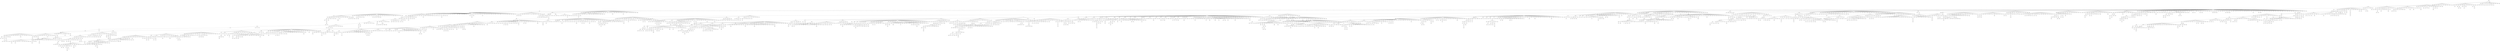 strict graph "" {
	2335 -- 741;
	2335 -- 3836;
	741 -- 2729;
	741 -- 1589;
	741 -- 1387;
	741 -- 5620;
	741 -- 577;
	741 -- 3561;
	741 -- 5539;
	741 -- 2539;
	741 -- 1820;
	741 -- 2694;
	741 -- 3337;
	741 -- 3585;
	741 -- 2359;
	2729 -- 5775;
	2729 -- 3051;
	2729 -- 5790;
	2729 -- 1794;
	2729 -- 3335;
	2729 -- 457;
	2729 -- 4919;
	2729 -- 5776;
	2729 -- 5023;
	2729 -- 5201;
	2729 -- 2354;
	2729 -- 3379;
	5775 -- 1739;
	5775 -- 2375;
	5775 -- 2355;
	5775 -- 679;
	5775 -- 3444;
	5775 -- 1775;
	5775 -- 2652;
	5775 -- 1668;
	5775 -- 4462;
	5775 -- 1214;
	5775 -- 1080;
	5775 -- 4214;
	5775 -- 3061;
	5775 -- 5800;
	5775 -- 4579;
	5775 -- 312;
	5775 -- 4524;
	1739 -- 773;
	1739 -- 1626;
	1739 -- 3328;
	1739 -- 3927;
	1739 -- 4073;
	1739 -- 5569;
	1739 -- 3976;
	773 -- 5607;
	773 -- 2124;
	773 -- 352;
	773 -- 5209;
	773 -- 4648;
	773 -- 3162;
	773 -- 3362;
	773 -- 2839;
	773 -- 5840;
	773 -- 4453;
	773 -- 632;
	773 -- 2663;
	773 -- 4395;
	773 -- 2155;
	773 -- 4212;
	773 -- 3468;
	773 -- 1160;
	773 -- 4317;
	5607 -- 1357;
	5607 -- 1963;
	5607 -- 1884;
	5607 -- 5671;
	5607 -- 3259;
	5607 -- 3139;
	5607 -- 2092;
	5607 -- 1853;
	5607 -- 4236;
	5607 -- 115;
	5607 -- 2948;
	5607 -- 5353;
	5607 -- 4197;
	5607 -- 4005;
	5607 -- 2750;
	5607 -- 3900;
	5607 -- 1850;
	5607 -- 5741;
	5607 -- 2577;
	5607 -- 5909;
	5607 -- 4019;
	5607 -- 2578;
	5607 -- 236;
	5607 -- 1054;
	5607 -- 3305;
	5607 -- 3618;
	5607 -- 2946;
	5607 -- 4949;
	5607 -- 1355;
	5607 -- 5397;
	5607 -- 200;
	5607 -- 4203;
	5607 -- 3540;
	5607 -- 3185;
	5607 -- 1438;
	5607 -- 2449;
	5607 -- 5259;
	5607 -- 363;
	5607 -- 5787;
	5607 -- 4589;
	5607 -- 5753;
	5607 -- 4272;
	5607 -- 7;
	5607 -- 3893;
	5607 -- 3179;
	5607 -- 3758;
	5607 -- 2211;
	5607 -- 1257;
	5607 -- 1022;
	5607 -- 5807;
	5607 -- 5884;
	5607 -- 442;
	5607 -- 4050;
	5607 -- 4677;
	5607 -- 5167;
	5607 -- 3272;
	5607 -- 2992;
	5607 -- 4883;
	5607 -- 3611;
	5607 -- 1150;
	5607 -- 140;
	5607 -- 3661;
	5607 -- 4267;
	5607 -- 5559;
	5607 -- 1255;
	5607 -- 5367;
	5607 -- 1165;
	5607 -- 465;
	5607 -- 1227;
	5607 -- 4806;
	5607 -- 3358;
	5607 -- 2298;
	5607 -- 733;
	5607 -- 4591;
	5607 -- 3427;
	5607 -- 2681;
	5607 -- 3892;
	5607 -- 3451;
	5607 -- 864;
	5607 -- 4497;
	5607 -- 1066;
	5607 -- 2219;
	5607 -- 1479;
	5607 -- 1933;
	5607 -- 5116;
	5607 -- 3295;
	5607 -- 4231;
	5607 -- 133;
	5607 -- 902;
	5607 -- 4541;
	5607 -- 3446;
	5607 -- 170;
	5607 -- 1127;
	5607 -- 2945;
	5607 -- 4957;
	5607 -- 3265;
	5607 -- 2995;
	5607 -- 4644;
	5607 -- 5882;
	5607 -- 1483;
	5607 -- 1552;
	5607 -- 5664;
	5607 -- 5117;
	5607 -- 935;
	1357 -- 1124;
	1963 -- 4608;
	1963 -- 2409;
	1963 -- 5873;
	1963 -- 4179;
	1963 -- 4576;
	1963 -- 4538;
	1963 -- 2168;
	1963 -- 4868;
	1963 -- 5235;
	1963 -- 1128;
	1963 -- 1688;
	1963 -- 2317;
	1963 -- 4782;
	1963 -- 2364;
	1963 -- 4547;
	1963 -- 3238;
	1963 -- 4570;
	1963 -- 1645;
	1963 -- 436;
	1963 -- 5629;
	1963 -- 740;
	1963 -- 5890;
	1963 -- 5835;
	1963 -- 3903;
	1963 -- 2612;
	1963 -- 952;
	1963 -- 39;
	1963 -- 710;
	1963 -- 2590;
	1963 -- 9;
	1963 -- 2922;
	1963 -- 4256;
	1963 -- 1248;
	1963 -- 2315;
	1963 -- 4999;
	4608 -- 2128;
	4608 -- 893;
	4608 -- 1044;
	4608 -- 5273;
	4608 -- 2811;
	4608 -- 3384;
	4608 -- 3166;
	4608 -- 3722;
	4608 -- 1679;
	4608 -- 5358;
	4608 -- 5718;
	4608 -- 83;
	4608 -- 2790;
	4608 -- 2831;
	4608 -- 4350;
	4608 -- 2080;
	4608 -- 269;
	4608 -- 5872;
	4608 -- 42;
	4608 -- 1559;
	4608 -- 4939;
	4608 -- 225;
	4608 -- 1539;
	4608 -- 3855;
	4608 -- 1463;
	4608 -- 612;
	4608 -- 1535;
	4608 -- 750;
	4608 -- 676;
	4608 -- 3302;
	4608 -- 2678;
	4608 -- 4026;
	4608 -- 5340;
	4608 -- 157;
	4608 -- 1449;
	4608 -- 2200;
	4608 -- 3940;
	4608 -- 4391;
	4608 -- 5582;
	4608 -- 615;
	4608 -- 2599;
	4608 -- 1722;
	4608 -- 924;
	4608 -- 4560;
	4608 -- 44;
	4608 -- 1780;
	4608 -- 1799;
	4608 -- 3205;
	4608 -- 5940;
	4608 -- 5454;
	4608 -- 4555;
	4608 -- 2957;
	4608 -- 1718;
	2128 -- 881;
	2128 -- 5391;
	2128 -- 4520;
	2128 -- 1687;
	2128 -- 183;
	2128 -- 5050;
	2128 -- 5411;
	2128 -- 5496;
	2128 -- 2765;
	2128 -- 3519;
	2128 -- 4959;
	2128 -- 1923;
	2128 -- 2789;
	2128 -- 3119;
	2128 -- 1263;
	2128 -- 3245;
	2128 -- 5886;
	2128 -- 4680;
	2128 -- 4379;
	2128 -- 5215;
	2128 -- 3972;
	2128 -- 5297;
	2128 -- 2271;
	2128 -- 707;
	2128 -- 4682;
	2128 -- 4150;
	2128 -- 5751;
	2128 -- 2775;
	2128 -- 440;
	2128 -- 3769;
	881 -- 2518;
	2375 -- 4612;
	2375 -- 1327;
	2375 -- 5463;
	2375 -- 2122;
	2375 -- 2096;
	2375 -- 1469;
	2375 -- 1632;
	2375 -- 1063;
	2375 -- 897;
	2375 -- 3142;
	2375 -- 556;
	2375 -- 2113;
	1884 -- 5121;
	1884 -- 122;
	1884 -- 2512;
	1884 -- 1647;
	1884 -- 5267;
	1884 -- 20;
	1884 -- 1266;
	1884 -- 2199;
	1884 -- 787;
	1884 -- 5171;
	1884 -- 5118;
	1884 -- 5415;
	1884 -- 5696;
	1884 -- 2024;
	1884 -- 3974;
	1884 -- 3599;
	1884 -- 3428;
	1884 -- 1074;
	1884 -- 189;
	1884 -- 177;
	1884 -- 1964;
	1884 -- 2075;
	1884 -- 3907;
	1884 -- 664;
	1884 -- 4938;
	1884 -- 2126;
	1884 -- 2094;
	1884 -- 2476;
	1884 -- 4155;
	1884 -- 3227;
	1884 -- 2059;
	1884 -- 5289;
	1884 -- 2726;
	1884 -- 1455;
	1884 -- 4913;
	1884 -- 1765;
	1884 -- 1067;
	1884 -- 5285;
	5121 -- 1109;
	5121 -- 4813;
	5121 -- 3496;
	5121 -- 1281;
	5121 -- 1949;
	5121 -- 1936;
	5121 -- 5119;
	5121 -- 4128;
	5121 -- 1433;
	5121 -- 5323;
	5121 -- 1164;
	5121 -- 4443;
	5121 -- 844;
	5121 -- 2222;
	5121 -- 2583;
	5121 -- 1254;
	5121 -- 5419;
	5121 -- 5604;
	5121 -- 5773;
	5121 -- 817;
	5121 -- 4754;
	5121 -- 774;
	5121 -- 730;
	1109 -- 3363;
	1109 -- 2556;
	1109 -- 3767;
	1109 -- 3068;
	1109 -- 1869;
	1109 -- 2644;
	1109 -- 5377;
	1109 -- 3237;
	1109 -- 4459;
	1109 -- 1186;
	1109 -- 4955;
	1109 -- 5544;
	1109 -- 4288;
	1109 -- 5805;
	1109 -- 4943;
	3363 -- 1828;
	3363 -- 4368;
	3363 -- 1501;
	3363 -- 3492;
	3363 -- 5737;
	3363 -- 1754;
	3363 -- 1181;
	3363 -- 619;
	3363 -- 4540;
	3363 -- 5874;
	3363 -- 5650;
	3363 -- 1100;
	1828 -- 1268;
	1828 -- 75;
	1828 -- 3303;
	1828 -- 1543;
	1828 -- 533;
	1828 -- 2991;
	1828 -- 2433;
	1828 -- 3628;
	1828 -- 4315;
	1828 -- 375;
	1828 -- 4273;
	1828 -- 4613;
	1828 -- 4731;
	1828 -- 3528;
	1828 -- 3850;
	1828 -- 3982;
	1828 -- 5300;
	1828 -- 1681;
	1828 -- 2675;
	1828 -- 5814;
	1828 -- 2146;
	1268 -- 4505;
	1268 -- 2592;
	1268 -- 336;
	1268 -- 5881;
	1268 -- 2511;
	1268 -- 2498;
	1268 -- 5675;
	1268 -- 2969;
	1268 -- 4643;
	1268 -- 5512;
	1268 -- 2311;
	1268 -- 353;
	1268 -- 3491;
	1268 -- 1075;
	1268 -- 5499;
	1268 -- 5282;
	1268 -- 1247;
	1268 -- 2239;
	1268 -- 4685;
	1268 -- 1551;
	1268 -- 3442;
	1268 -- 5543;
	1268 -- 4647;
	1268 -- 4629;
	1268 -- 5274;
	1268 -- 1980;
	1268 -- 4146;
	1268 -- 4086;
	1268 -- 1081;
	1268 -- 5247;
	1268 -- 4294;
	4505 -- 3942;
	4505 -- 5255;
	4505 -- 5937;
	4505 -- 1158;
	4505 -- 5475;
	4505 -- 318;
	4505 -- 4279;
	4505 -- 16;
	4505 -- 729;
	4505 -- 3037;
	4505 -- 5455;
	4505 -- 1795;
	4505 -- 2895;
	4505 -- 2385;
	4505 -- 4403;
	4505 -- 3202;
	4505 -- 4117;
	4505 -- 4690;
	4505 -- 2139;
	4505 -- 3404;
	4505 -- 673;
	4505 -- 1428;
	4505 -- 2634;
	4505 -- 5417;
	4505 -- 2646;
	4505 -- 869;
	4505 -- 3124;
	3942 -- 2388;
	3942 -- 4189;
	3942 -- 178;
	3942 -- 5078;
	3942 -- 752;
	3942 -- 1122;
	3942 -- 2781;
	3942 -- 2250;
	3942 -- 5316;
	3942 -- 418;
	3942 -- 5710;
	2388 -- 5403;
	2388 -- 3056;
	2388 -- 434;
	2388 -- 5673;
	2388 -- 5895;
	2388 -- 3786;
	2388 -- 982;
	2388 -- 1879;
	2388 -- 12;
	2388 -- 3770;
	2388 -- 1364;
	2388 -- 5483;
	2388 -- 4504;
	2388 -- 5638;
	2388 -- 3482;
	2388 -- 867;
	2388 -- 652;
	2388 -- 1068;
	5403 -- 3596;
	5403 -- 1564;
	5403 -- 5054;
	5403 -- 1188;
	5403 -- 1937;
	5403 -- 2784;
	5403 -- 5087;
	5403 -- 567;
	5403 -- 2943;
	5403 -- 887;
	5403 -- 3333;
	5403 -- 229;
	5403 -- 3782;
	5403 -- 2833;
	3596 -- 943;
	3596 -- 2464;
	3596 -- 3709;
	3596 -- 4828;
	3596 -- 1506;
	3596 -- 218;
	3596 -- 1616;
	3596 -- 398;
	3596 -- 5339;
	3596 -- 3082;
	3596 -- 5084;
	3596 -- 2534;
	943 -- 1891;
	943 -- 5335;
	943 -- 5606;
	943 -- 2630;
	943 -- 3112;
	943 -- 5885;
	943 -- 3792;
	943 -- 3809;
	943 -- 3787;
	943 -- 1959;
	943 -- 1006;
	943 -- 1384;
	943 -- 2756;
	943 -- 2509;
	943 -- 1873;
	943 -- 299;
	943 -- 5585;
	943 -- 2772;
	943 -- 310;
	1891 -- 2560;
	1891 -- 2406;
	1891 -- 2934;
	1891 -- 5306;
	1891 -- 4049;
	1891 -- 5464;
	1891 -- 4896;
	1891 -- 5947;
	1891 -- 560;
	1891 -- 3697;
	1891 -- 5101;
	1891 -- 1394;
	1891 -- 205;
	1891 -- 3819;
	1891 -- 2682;
	1891 -- 4291;
	1891 -- 5711;
	1891 -- 4162;
	1891 -- 3144;
	1891 -- 5382;
	1891 -- 1371;
	1891 -- 4873;
	1891 -- 1941;
	1891 -- 4067;
	1891 -- 3853;
	1891 -- 1561;
	1891 -- 1641;
	1891 -- 2959;
	1891 -- 204;
	1891 -- 4621;
	1891 -- 5173;
	2560 -- 3267;
	2560 -- 469;
	2560 -- 4028;
	2560 -- 4937;
	2560 -- 4571;
	3267 -- 4927;
	3267 -- 2387;
	3267 -- 48;
	3267 -- 1871;
	3267 -- 3263;
	3267 -- 414;
	3267 -- 776;
	3267 -- 129;
	3267 -- 5090;
	3267 -- 737;
	3267 -- 2439;
	3267 -- 5092;
	4927 -- 5834;
	4927 -- 4360;
	4927 -- 3047;
	4927 -- 5082;
	4927 -- 535;
	4927 -- 1333;
	4927 -- 2245;
	4927 -- 3991;
	4927 -- 302;
	4927 -- 2505;
	4927 -- 1577;
	4927 -- 1275;
	4927 -- 2604;
	4927 -- 2774;
	4927 -- 5478;
	4927 -- 4660;
	4927 -- 173;
	893 -- 4636;
	893 -- 5228;
	893 -- 4916;
	893 -- 5699;
	893 -- 532;
	893 -- 1003;
	893 -- 1267;
	893 -- 4549;
	893 -- 3653;
	893 -- 4878;
	893 -- 3623;
	893 -- 4257;
	893 -- 5691;
	893 -- 2294;
	893 -- 4661;
	893 -- 123;
	4636 -- 981;
	981 -- 4101;
	981 -- 5447;
	981 -- 5022;
	981 -- 851;
	981 -- 2930;
	4101 -- 3424;
	4101 -- 1758;
	4101 -- 4052;
	4101 -- 3509;
	4101 -- 2520;
	4101 -- 3225;
	3424 -- 4417;
	3424 -- 4906;
	3424 -- 5533;
	3424 -- 5294;
	3424 -- 987;
	3424 -- 4309;
	3424 -- 1578;
	3424 -- 5010;
	4417 -- 99;
	4417 -- 5904;
	4417 -- 1288;
	4417 -- 4374;
	4417 -- 2100;
	4417 -- 1791;
	4417 -- 289;
	99 -- 1212;
	99 -- 848;
	99 -- 631;
	1212 -- 3901;
	1212 -- 3108;
	1212 -- 2830;
	1212 -- 4618;
	1212 -- 2144;
	1212 -- 1377;
	1212 -- 329;
	1212 -- 3735;
	1212 -- 4651;
	3901 -- 4180;
	3901 -- 313;
	3901 -- 3041;
	3901 -- 3922;
	4180 -- 4761;
	4761 -- 995;
	4761 -- 432;
	2406 -- 4860;
	2406 -- 963;
	2406 -- 896;
	2406 -- 1097;
	2406 -- 2461;
	2406 -- 2692;
	2406 -- 1410;
	2406 -- 1423;
	2406 -- 2955;
	2406 -- 5709;
	2406 -- 1549;
	2406 -- 3456;
	2406 -- 5436;
	4860 -- 3633;
	4860 -- 2892;
	4860 -- 906;
	4860 -- 2231;
	4860 -- 1920;
	4860 -- 3251;
	4860 -- 4611;
	4860 -- 3641;
	4860 -- 5562;
	4860 -- 1040;
	4860 -- 758;
	4860 -- 3182;
	4860 -- 1323;
	4860 -- 2123;
	4860 -- 180;
	4860 -- 1379;
	4860 -- 3002;
	4860 -- 1827;
	4860 -- 3439;
	4860 -- 1502;
	3633 -- 3688;
	3633 -- 3389;
	3633 -- 106;
	3633 -- 2717;
	3633 -- 55;
	3633 -- 4406;
	3633 -- 2951;
	3633 -- 4219;
	3633 -- 5400;
	3633 -- 2664;
	3633 -- 5472;
	3633 -- 4804;
	3688 -- 145;
	3688 -- 1888;
	3688 -- 1434;
	3688 -- 3323;
	3688 -- 4779;
	3688 -- 837;
	3688 -- 1995;
	3688 -- 3806;
	3688 -- 662;
	3688 -- 4084;
	3688 -- 4051;
	3688 -- 3356;
	3688 -- 3607;
	3688 -- 3870;
	145 -- 3872;
	145 -- 4545;
	145 -- 441;
	145 -- 3797;
	145 -- 1956;
	145 -- 5155;
	145 -- 2597;
	3872 -- 1231;
	3872 -- 1648;
	3872 -- 3177;
	3872 -- 5698;
	3872 -- 5859;
	3872 -- 4841;
	3872 -- 5727;
	3872 -- 1685;
	3872 -- 938;
	3872 -- 3294;
	3872 -- 1634;
	3872 -- 3228;
	3872 -- 1734;
	3872 -- 1999;
	1231 -- 940;
	1231 -- 1606;
	1231 -- 2070;
	1231 -- 2677;
	1231 -- 5399;
	1231 -- 3825;
	1231 -- 2881;
	1231 -- 4625;
	1231 -- 2503;
	1231 -- 1786;
	940 -- 575;
	940 -- 4905;
	575 -- 5194;
	575 -- 5295;
	575 -- 5639;
	575 -- 1498;
	575 -- 5253;
	575 -- 5369;
	575 -- 4610;
	575 -- 4369;
	575 -- 1503;
	575 -- 4159;
	575 -- 4617;
	575 -- 3113;
	5194 -- 792;
	1589 -- 3339;
	1589 -- 5487;
	1589 -- 2828;
	1589 -- 1091;
	1589 -- 1664;
	1589 -- 3665;
	1589 -- 5536;
	1589 -- 1099;
	1589 -- 4822;
	1589 -- 4791;
	1589 -- 1547;
	1589 -- 4176;
	1589 -- 5898;
	5671 -- 4877;
	5671 -- 4890;
	5671 -- 3838;
	5671 -- 916;
	3259 -- 2851;
	3259 -- 5094;
	3259 -- 1095;
	3259 -- 584;
	3259 -- 3316;
	3259 -- 784;
	3259 -- 1182;
	3259 -- 984;
	3259 -- 5159;
	3259 -- 5008;
	3259 -- 5657;
	3259 -- 1901;
	3259 -- 3400;
	3259 -- 2068;
	3259 -- 3035;
	3259 -- 2145;
	3259 -- 3685;
	3259 -- 2491;
	3259 -- 3282;
	3259 -- 2859;
	3259 -- 5854;
	3259 -- 3077;
	3259 -- 5663;
	3259 -- 1902;
	3259 -- 5845;
	3259 -- 400;
	3259 -- 622;
	3259 -- 451;
	3259 -- 5271;
	3259 -- 4681;
	3259 -- 3934;
	3259 -- 267;
	3259 -- 4389;
	3259 -- 4850;
	3259 -- 5910;
	3259 -- 429;
	3259 -- 4024;
	3259 -- 5529;
	3259 -- 5146;
	3259 -- 417;
	3259 -- 5380;
	3259 -- 5075;
	3259 -- 3522;
	3259 -- 4454;
	3259 -- 628;
	3259 -- 830;
	3259 -- 4805;
	3259 -- 613;
	2851 -- 5166;
	2851 -- 24;
	2851 -- 4934;
	5166 -- 5279;
	5166 -- 325;
	5166 -- 2832;
	5166 -- 3668;
	5166 -- 4935;
	5166 -- 5875;
	5166 -- 3055;
	5166 -- 107;
	5166 -- 2506;
	5166 -- 3744;
	5166 -- 4535;
	5166 -- 2810;
	5166 -- 2904;
	5166 -- 4010;
	5166 -- 604;
	5166 -- 5852;
	5166 -- 439;
	5166 -- 1215;
	5166 -- 1096;
	5166 -- 2568;
	5166 -- 3605;
	5166 -- 3993;
	5166 -- 1280;
	5166 -- 1673;
	5166 -- 1488;
	5166 -- 5443;
	5166 -- 2284;
	5166 -- 2220;
	5166 -- 493;
	5166 -- 1286;
	5166 -- 483;
	5166 -- 1339;
	5166 -- 41;
	2556 -- 727;
	2556 -- 1899;
	2556 -- 4456;
	2556 -- 1050;
	2556 -- 5701;
	2556 -- 618;
	2556 -- 3137;
	2556 -- 3983;
	2556 -- 2800;
	2556 -- 1696;
	2556 -- 1220;
	2556 -- 2361;
	2556 -- 5263;
	2556 -- 2236;
	2556 -- 3627;
	2556 -- 554;
	2556 -- 5930;
	2556 -- 5162;
	2556 -- 2056;
	2556 -- 614;
	2556 -- 2209;
	2556 -- 2295;
	2556 -- 1862;
	2556 -- 5901;
	2556 -- 1325;
	2556 -- 2846;
	2556 -- 1575;
	2556 -- 5793;
	2556 -- 1402;
	2556 -- 997;
	2556 -- 3493;
	2556 -- 1393;
	2556 -- 2826;
	2556 -- 2238;
	2556 -- 409;
	2556 -- 3936;
	2556 -- 1695;
	2556 -- 1922;
	2556 -- 2134;
	2556 -- 582;
	2556 -- 873;
	2556 -- 192;
	2556 -- 2825;
	2556 -- 4485;
	2556 -- 4748;
	2556 -- 350;
	2556 -- 4085;
	2556 -- 3664;
	2556 -- 3365;
	2556 -- 1907;
	2556 -- 2029;
	2556 -- 4436;
	2556 -- 5096;
	2556 -- 1123;
	2556 -- 525;
	2556 -- 3989;
	2556 -- 2950;
	2556 -- 77;
	2556 -- 1741;
	2556 -- 3751;
	2556 -- 491;
	2556 -- 1352;
	2556 -- 3406;
	2556 -- 3667;
	727 -- 3763;
	727 -- 3049;
	727 -- 4068;
	727 -- 1919;
	727 -- 3407;
	3763 -- 1513;
	3763 -- 815;
	3763 -- 5292;
	3763 -- 1245;
	3763 -- 1070;
	3763 -- 1210;
	3763 -- 2362;
	3763 -- 2639;
	3763 -- 4498;
	3763 -- 277;
	3763 -- 3308;
	1513 -- 4481;
	1513 -- 4404;
	1513 -- 712;
	1513 -- 2822;
	1513 -- 2659;
	1513 -- 4888;
	1513 -- 2241;
	4813 -- 5226;
	4813 -- 527;
	4813 -- 4829;
	4813 -- 3949;
	4813 -- 3962;
	4813 -- 2285;
	4813 -- 2489;
	4813 -- 4249;
	4813 -- 1086;
	4813 -- 4222;
	4813 -- 4152;
	4813 -- 4365;
	4813 -- 5269;
	4813 -- 871;
	4813 -- 2071;
	4813 -- 925;
	4813 -- 4202;
	4813 -- 4740;
	4813 -- 5932;
	4813 -- 5823;
	4813 -- 4798;
	4813 -- 4253;
	4813 -- 477;
	5226 -- 3938;
	5226 -- 3314;
	5226 -- 2305;
	5226 -- 2478;
	5226 -- 2815;
	5226 -- 2576;
	5226 -- 3195;
	5226 -- 291;
	5226 -- 1931;
	5226 -- 2379;
	5226 -- 5712;
	5226 -- 1221;
	5226 -- 2051;
	5226 -- 4526;
	5226 -- 4903;
	5226 -- 888;
	5226 -- 4449;
	5226 -- 2669;
	5226 -- 235;
	5226 -- 1118;
	5226 -- 5498;
	5226 -- 498;
	5226 -- 899;
	5226 -- 4712;
	5226 -- 1583;
	5226 -- 1742;
	5226 -- 5299;
	5226 -- 2722;
	5226 -- 5125;
	5226 -- 4364;
	5226 -- 3426;
	5226 -- 5413;
	5226 -- 191;
	5226 -- 1882;
	5226 -- 4753;
	5226 -- 4707;
	5226 -- 3682;
	5226 -- 1492;
	5226 -- 1039;
	5226 -- 1021;
	5226 -- 300;
	5226 -- 3403;
	5226 -- 1477;
	5226 -- 1881;
	3938 -- 1627;
	3938 -- 3089;
	3938 -- 1750;
	3938 -- 3711;
	3938 -- 3597;
	3938 -- 1475;
	3938 -- 3887;
	3938 -- 186;
	3938 -- 2816;
	3938 -- 3097;
	3938 -- 1783;
	3938 -- 1358;
	3938 -- 4286;
	3938 -- 2404;
	3938 -- 281;
	3938 -- 1996;
	3938 -- 1525;
	3938 -- 3948;
	3938 -- 231;
	3938 -- 1556;
	3938 -- 3714;
	3938 -- 1418;
	3938 -- 2046;
	3938 -- 454;
	3938 -- 4594;
	3938 -- 273;
	3938 -- 3090;
	3938 -- 249;
	3938 -- 2671;
	3938 -- 4688;
	3938 -- 2972;
	3938 -- 5902;
	3938 -- 5541;
	1627 -- 5538;
	1627 -- 3006;
	1627 -- 5524;
	1627 -- 486;
	1627 -- 5115;
	1627 -- 3699;
	5228 -- 4327;
	5228 -- 509;
	5228 -- 3569;
	5228 -- 5522;
	5228 -- 1415;
	5228 -- 5104;
	5228 -- 4558;
	2409 -- 1411;
	2409 -- 3194;
	2409 -- 4336;
	2409 -- 3987;
	2409 -- 682;
	2409 -- 1009;
	2409 -- 72;
	2409 -- 4221;
	2409 -- 3063;
	2409 -- 5108;
	2409 -- 90;
	2409 -- 4766;
	2409 -- 2525;
	2409 -- 4982;
	1411 -- 2186;
	1411 -- 2580;
	1411 -- 5802;
	4481 -- 2975;
	4481 -- 1631;
	4481 -- 4762;
	4481 -- 4709;
	4481 -- 588;
	4481 -- 4658;
	4481 -- 1955;
	4481 -- 929;
	4481 -- 4246;
	4481 -- 3603;
	4481 -- 4352;
	4481 -- 1250;
	4481 -- 1282;
	4481 -- 524;
	4481 -- 1994;
	4481 -- 4922;
	4481 -- 4029;
	4481 -- 646;
	4481 -- 108;
	4481 -- 5648;
	4481 -- 2856;
	4481 -- 4131;
	4481 -- 1279;
	4481 -- 4058;
	4481 -- 5231;
	4481 -- 5668;
	4481 -- 3359;
	2975 -- 5318;
	2975 -- 5588;
	5318 -- 2569;
	5318 -- 116;
	5318 -- 3240;
	5318 -- 5781;
	5318 -- 5795;
	5318 -- 2925;
	5318 -- 3011;
	5318 -- 3508;
	2569 -- 2214;
	2569 -- 3487;
	2214 -- 5452;
	2214 -- 3655;
	2214 -- 5733;
	2214 -- 358;
	5452 -- 2243;
	5452 -- 4135;
	5452 -- 748;
	1899 -- 4190;
	1899 -- 808;
	1899 -- 2230;
	1899 -- 541;
	4190 -- 378;
	4190 -- 3344;
	4190 -- 4394;
	4190 -- 2349;
	4190 -- 1373;
	4190 -- 3393;
	4190 -- 5412;
	4190 -- 2999;
	4190 -- 3967;
	4190 -- 2531;
	4190 -- 61;
	4190 -- 2415;
	4190 -- 948;
	4190 -- 3686;
	4190 -- 2036;
	378 -- 5619;
	378 -- 4503;
	378 -- 5722;
	378 -- 2747;
	378 -- 709;
	378 -- 5768;
	378 -- 4631;
	378 -- 2697;
	378 -- 3283;
	2592 -- 4895;
	2592 -- 35;
	2592 -- 437;
	2592 -- 5070;
	2592 -- 2753;
	2592 -- 3432;
	4895 -- 1898;
	1898 -- 1885;
	116 -- 2495;
	116 -- 2328;
	116 -- 5428;
	116 -- 5555;
	116 -- 1924;
	116 -- 999;
	116 -- 1198;
	116 -- 561;
	116 -- 2704;
	116 -- 2008;
	116 -- 4967;
	116 -- 5139;
	116 -- 71;
	116 -- 3433;
	116 -- 4078;
	5094 -- 1925;
	5094 -- 2900;
	5094 -- 1620;
	5094 -- 1811;
	5094 -- 826;
	5094 -- 1970;
	5094 -- 5198;
	5094 -- 1213;
	5094 -- 51;
	5094 -- 2618;
	5094 -- 3215;
	5094 -- 1951;
	5094 -- 4138;
	5094 -- 5858;
	5094 -- 4747;
	5094 -- 745;
	5094 -- 3023;
	5094 -- 2588;
	1925 -- 4820;
	1925 -- 2777;
	1925 -- 246;
	1925 -- 494;
	4820 -- 2552;
	4820 -- 2380;
	4820 -- 3513;
	4820 -- 4434;
	2552 -- 2111;
	3139 -- 4448;
	3139 -- 4292;
	3139 -- 1216;
	4448 -- 1657;
	4448 -- 3345;
	4448 -- 3587;
	4448 -- 3847;
	4448 -- 5782;
	4448 -- 32;
	4448 -- 2541;
	4448 -- 3663;
	4448 -- 3871;
	4448 -- 3276;
	4448 -- 1265;
	4448 -- 2228;
	4448 -- 1883;
	4448 -- 5540;
	4448 -- 422;
	4448 -- 1311;
	4448 -- 2039;
	4448 -- 499;
	4448 -- 4965;
	4448 -- 3953;
	4448 -- 1300;
	4448 -- 327;
	4448 -- 2264;
	1657 -- 3218;
	1657 -- 2613;
	1657 -- 346;
	1657 -- 3253;
	1657 -- 3157;
	1657 -- 4807;
	1657 -- 2744;
	1657 -- 5097;
	1657 -- 2290;
	3218 -- 1236;
	3218 -- 197;
	3218 -- 253;
	3218 -- 3649;
	3218 -- 19;
	3218 -- 722;
	3218 -- 4479;
	1236 -- 3557;
	1236 -- 4239;
	1236 -- 25;
	1236 -- 1167;
	1236 -- 701;
	1236 -- 3548;
	1236 -- 264;
	1236 -- 1562;
	1236 -- 2728;
	1236 -- 4490;
	1236 -- 3811;
	3557 -- 4733;
	3557 -- 5341;
	2092 -- 3916;
	2092 -- 4593;
	2092 -- 4708;
	2092 -- 2916;
	2092 -- 3458;
	2092 -- 4732;
	2092 -- 4892;
	2092 -- 5934;
	2092 -- 2287;
	2092 -- 3578;
	2092 -- 1686;
	2092 -- 5923;
	2092 -- 4141;
	2092 -- 3172;
	2092 -- 1878;
	2092 -- 5434;
	2092 -- 2819;
	1853 -- 2089;
	1853 -- 4565;
	1853 -- 2889;
	1853 -- 4837;
	1853 -- 383;
	1853 -- 1193;
	1853 -- 2301;
	1853 -- 5406;
	1853 -- 4333;
	1853 -- 1635;
	1853 -- 3080;
	1853 -- 5756;
	1853 -- 5041;
	1853 -- 4702;
	1853 -- 4718;
	2089 -- 379;
	2089 -- 2801;
	2089 -- 2027;
	2089 -- 5744;
	2089 -- 1748;
	2089 -- 5000;
	2089 -- 284;
	2089 -- 5695;
	2089 -- 5033;
	2089 -- 5579;
	2089 -- 1689;
	2089 -- 3085;
	2089 -- 3329;
	2089 -- 1763;
	2089 -- 4415;
	2089 -- 2838;
	2089 -- 2021;
	2089 -- 3753;
	815 -- 850;
	815 -- 1489;
	850 -- 879;
	2124 -- 2436;
	2124 -- 2135;
	963 -- 5111;
	4360 -- 3296;
	4360 -- 5871;
	4360 -- 4144;
	4360 -- 3750;
	4360 -- 3606;
	3296 -- 1841;
	325 -- 2002;
	325 -- 3650;
	325 -- 222;
	325 -- 3152;
	325 -- 475;
	325 -- 5386;
	325 -- 3480;
	2002 -- 3170;
	2002 -- 959;
	2002 -- 3565;
	3170 -- 3864;
	3170 -- 2814;
	3170 -- 4971;
	3170 -- 1908;
	3170 -- 2151;
	3170 -- 5924;
	3170 -- 3564;
	3170 -- 467;
	3170 -- 4071;
	3170 -- 485;
	3170 -- 2286;
	3170 -- 5148;
	3170 -- 2040;
	3170 -- 4556;
	3170 -- 2454;
	3170 -- 3829;
	3170 -- 5867;
	3170 -- 4482;
	3170 -- 4457;
	3864 -- 5680;
	3864 -- 1727;
	3864 -- 4233;
	3864 -- 2314;
	3864 -- 2110;
	3864 -- 796;
	3864 -- 753;
	3864 -- 1126;
	3864 -- 207;
	3864 -- 2603;
	3864 -- 675;
	5680 -- 545;
	4236 -- 1258;
	4236 -- 1414;
	4236 -- 161;
	4236 -- 3269;
	4236 -- 2049;
	4236 -- 1346;
	4236 -- 3905;
	4236 -- 4177;
	4236 -- 3065;
	4236 -- 2605;
	4236 -- 3464;
	4236 -- 251;
	4236 -- 2405;
	4236 -- 4306;
	4236 -- 1982;
	4236 -- 4483;
	4236 -- 4838;
	469 -- 1671;
	469 -- 321;
	469 -- 2011;
	469 -- 4987;
	469 -- 2037;
	469 -- 4924;
	469 -- 3516;
	469 -- 5521;
	469 -- 2532;
	469 -- 3745;
	469 -- 1238;
	1671 -- 4963;
	1671 -- 1170;
	1671 -- 5745;
	1671 -- 3477;
	1671 -- 3500;
	1671 -- 926;
	1671 -- 5372;
	4963 -- 2103;
	4963 -- 2162;
	4963 -- 3450;
	4963 -- 431;
	4963 -- 5186;
	4963 -- 5035;
	4963 -- 3376;
	4963 -- 1059;
	2103 -- 677;
	2103 -- 4093;
	2103 -- 5535;
	2103 -- 3277;
	2103 -- 5440;
	2103 -- 2701;
	677 -- 806;
	677 -- 4375;
	677 -- 459;
	677 -- 5441;
	677 -- 2963;
	677 -- 4655;
	677 -- 345;
	677 -- 1024;
	677 -- 1464;
	677 -- 4914;
	677 -- 5780;
	677 -- 5943;
	677 -- 349;
	677 -- 2624;
	677 -- 1207;
	677 -- 1555;
	806 -- 3372;
	806 -- 2584;
	806 -- 3186;
	806 -- 455;
	2387 -- 4431;
	2387 -- 1291;
	2387 -- 5809;
	2387 -- 3529;
	2387 -- 3436;
	2387 -- 1984;
	2387 -- 1103;
	2387 -- 4495;
	2387 -- 4037;
	2387 -- 2734;
	2387 -- 4439;
	1631 -- 1439;
	1631 -- 1229;
	1631 -- 4270;
	1631 -- 529;
	1631 -- 3104;
	1631 -- 762;
	1631 -- 1546;
	352 -- 5213;
	352 -- 5662;
	352 -- 978;
	5213 -- 2435;
	5213 -- 1482;
	5213 -- 2740;
	5213 -- 2854;
	5213 -- 1470;
	5213 -- 5365;
	2435 -- 5444;
	2435 -- 5549;
	2435 -- 3257;
	2435 -- 1264;
	2435 -- 4461;
	2435 -- 1460;
	2435 -- 3867;
	5444 -- 3568;
	5444 -- 3738;
	5444 -- 2720;
	5444 -- 1700;
	5444 -- 1599;
	5444 -- 5743;
	5444 -- 4997;
	5444 -- 4742;
	5444 -- 3364;
	5444 -- 1447;
	5444 -- 480;
	5444 -- 4659;
	5444 -- 4645;
	5444 -- 3740;
	3568 -- 5495;
	3568 -- 364;
	3568 -- 4184;
	3568 -- 332;
	3568 -- 5383;
	3568 -- 4260;
	3568 -- 4839;
	5495 -- 1078;
	5495 -- 3143;
	5495 -- 2591;
	5495 -- 5317;
	5495 -- 3373;
	1078 -- 1581;
	1078 -- 5846;
	1078 -- 3399;
	1078 -- 3793;
	1078 -- 1915;
	1078 -- 4283;
	1078 -- 1189;
	1078 -- 5681;
	1581 -- 5178;
	1581 -- 272;
	1581 -- 3285;
	1581 -- 5389;
	1581 -- 3754;
	1581 -- 3131;
	1581 -- 3324;
	1581 -- 1173;
	1581 -- 3244;
	1581 -- 5813;
	1581 -- 3598;
	1581 -- 3518;
	1581 -- 5801;
	1581 -- 3341;
	1581 -- 1992;
	5178 -- 1485;
	5178 -- 539;
	5178 -- 2321;
	1485 -- 1405;
	1485 -- 3232;
	1485 -- 3858;
	1485 -- 3161;
	1485 -- 4529;
	1485 -- 1574;
	1485 -- 1056;
	1485 -- 4198;
	1485 -- 4035;
	1485 -- 3239;
	1485 -- 1521;
	1485 -- 224;
	1485 -- 1865;
	1485 -- 4014;
	1485 -- 4931;
	1485 -- 661;
	1485 -- 1143;
	1485 -- 2368;
	1485 -- 3857;
	1405 -- 2309;
	1405 -- 5109;
	1405 -- 2610;
	2309 -- 5635;
	5873 -- 3563;
	5873 -- 4831;
	5873 -- 2063;
	5873 -- 5548;
	5873 -- 323;
	3563 -- 165;
	3563 -- 4844;
	3563 -- 146;
	1095 -- 4421;
	1095 -- 2006;
	1095 -- 4109;
	1095 -- 5251;
	1095 -- 2226;
	1095 -- 3178;
	4421 -- 782;
	4421 -- 3645;
	4421 -- 476;
	4421 -- 3470;
	4421 -- 1537;
	4421 -- 4737;
	782 -- 3651;
	782 -- 5857;
	782 -- 5052;
	782 -- 1661;
	782 -- 3684;
	782 -- 746;
	782 -- 1874;
	3651 -- 3926;
	3651 -- 3455;
	3651 -- 30;
	3651 -- 4450;
	3651 -- 4230;
	3651 -- 4966;
	1482 -- 2752;
	1482 -- 5331;
	1482 -- 4751;
	1482 -- 4264;
	1482 -- 4542;
	1482 -- 2967;
	1482 -- 3298;
	1482 -- 1072;
	1482 -- 1176;
	2006 -- 3434;
	2006 -- 1573;
	2006 -- 392;
	2006 -- 956;
	2006 -- 2307;
	3434 -- 3429;
	3434 -- 4145;
	3434 -- 2331;
	3434 -- 3447;
	3434 -- 2065;
	3434 -- 1643;
	3434 -- 3756;
	3434 -- 2812;
	3434 -- 307;
	3429 -- 4275;
	3429 -- 15;
	3429 -- 1515;
	3429 -- 5046;
	3429 -- 1972;
	4275 -- 339;
	4368 -- 2333;
	4368 -- 5245;
	4368 -- 3021;
	4368 -- 2770;
	4368 -- 2703;
	4368 -- 3134;
	4368 -- 1053;
	2333 -- 2067;
	2333 -- 1276;
	2333 -- 1073;
	2333 -- 3093;
	2333 -- 3017;
	2333 -- 4973;
	2333 -- 1028;
	2333 -- 4105;
	2333 -- 3845;
	2333 -- 3538;
	2333 -- 1595;
	2333 -- 3801;
	3345 -- 2079;
	3345 -- 4930;
	2079 -- 4755;
	2079 -- 684;
	2079 -- 4002;
	2079 -- 2042;
	5335 -- 5803;
	5335 -- 3640;
	5335 -- 1716;
	5335 -- 3159;
	5803 -- 4216;
	5803 -- 5746;
	5803 -- 2346;
	5803 -- 1708;
	5803 -- 425;
	5803 -- 3835;
	4216 -- 5260;
	5487 -- 5074;
	5292 -- 3834;
	5292 -- 5829;
	5292 -- 2607;
	5292 -- 4397;
	5292 -- 502;
	5292 -- 2861;
	5292 -- 5757;
	3834 -- 2650;
	3834 -- 217;
	3834 -- 4464;
	3834 -- 2161;
	3834 -- 5354;
	3767 -- 720;
	3767 -- 2901;
	3767 -- 985;
	3767 -- 3174;
	3767 -- 1969;
	3767 -- 2468;
	720 -- 4803;
	720 -- 326;
	720 -- 1993;
	4803 -- 2985;
	4803 -- 4160;
	2328 -- 5034;
	2328 -- 1520;
	2328 -- 3198;
	2328 -- 4022;
	5034 -- 4954;
	4456 -- 3884;
	4456 -- 5144;
	4456 -- 248;
	4456 -- 1111;
	4456 -- 4226;
	3884 -- 3171;
	3884 -- 1608;
	4593 -- 2535;
	4593 -- 5928;
	4593 -- 5150;
	2535 -- 2371;
	2535 -- 466;
	2535 -- 4730;
	2535 -- 4346;
	2535 -- 2841;
	2535 -- 2648;
	2535 -- 334;
	2535 -- 5002;
	2535 -- 5426;
	2371 -- 5625;
	2371 -- 5621;
	2371 -- 2127;
	2371 -- 1997;
	2371 -- 5265;
	2371 -- 992;
	2371 -- 5163;
	2371 -- 3206;
	2371 -- 894;
	2371 -- 88;
	2371 -- 5015;
	2371 -- 2956;
	2371 -- 5072;
	2371 -- 3743;
	2371 -- 2700;
	2371 -- 5278;
	2371 -- 1468;
	1245 -- 4980;
	1245 -- 5138;
	1245 -- 2745;
	1245 -- 4715;
	1245 -- 1376;
	1245 -- 3465;
	1245 -- 595;
	1245 -- 3675;
	1245 -- 492;
	1245 -- 1517;
	1245 -- 2201;
	1245 -- 1684;
	1245 -- 3785;
	1245 -- 824;
	1245 -- 2259;
	1245 -- 5182;
	1245 -- 2390;
	1245 -- 208;
	1245 -- 1005;
	1245 -- 1613;
	1245 -- 941;
	1245 -- 1256;
	1245 -- 245;
	1245 -- 1347;
	1245 -- 65;
	1245 -- 5494;
	1245 -- 1304;
	1245 -- 298;
	1245 -- 2869;
	1245 -- 5063;
	1245 -- 986;
	1245 -- 2490;
	1245 -- 2016;
	1245 -- 4885;
	1245 -- 3388;
	1245 -- 3398;
	1245 -- 5724;
	1245 -- 4602;
	4980 -- 518;
	518 -- 2566;
	518 -- 2414;
	3314 -- 4061;
	3314 -- 3944;
	3314 -- 862;
	3314 -- 3018;
	3314 -- 2783;
	3314 -- 4242;
	3314 -- 184;
	3314 -- 4855;
	3314 -- 2642;
	3314 -- 716;
	3314 -- 4232;
	3314 -- 4743;
	3314 -- 2112;
	3314 -- 2118;
	3314 -- 4508;
	3314 -- 5703;
	3314 -- 5152;
	3314 -- 823;
	3314 -- 4496;
	3314 -- 1745;
	3314 -- 3067;
	3314 -- 965;
	3314 -- 2462;
	3314 -- 1319;
	3314 -- 5810;
	3314 -- 4207;
	3314 -- 3600;
	3314 -- 4234;
	1050 -- 763;
	1050 -- 158;
	1050 -- 3431;
	1050 -- 4727;
	763 -- 5350;
	4375 -- 3340;
	4375 -- 3127;
	4375 -- 4976;
	4375 -- 5004;
	4375 -- 4734;
	4375 -- 2394;
	4375 -- 1717;
	4375 -- 3073;
	4375 -- 1318;
	4375 -- 4175;
	4375 -- 3445;
	4375 -- 3184;
	4503 -- 1446;
	1501 -- 783;
	1501 -- 4337;
	1501 -- 4314;
	1501 -- 2221;
	783 -- 4259;
	3944 -- 2691;
	3944 -- 4825;
	3944 -- 2343;
	3944 -- 1331;
	3944 -- 5237;
	3944 -- 4165;
	3944 -- 4996;
	3944 -- 4303;
	3944 -- 3919;
	3944 -- 4092;
	3944 -- 5287;
	3944 -- 1388;
	3944 -- 3315;
	3944 -- 5694;
	3944 -- 4796;
	3944 -- 3114;
	3944 -- 760;
	3944 -- 1035;
	3944 -- 4129;
	3944 -- 5692;
	3944 -- 3101;
	3944 -- 1816;
	3944 -- 3044;
	3944 -- 5106;
	3944 -- 4897;
	3944 -- 4209;
	3944 -- 703;
	3944 -- 1694;
	3944 -- 1644;
	3944 -- 282;
	2691 -- 828;
	2691 -- 2061;
	2691 -- 3539;
	2691 -- 4399;
	2691 -- 3840;
	2691 -- 3015;
	2691 -- 2481;
	2691 -- 1225;
	2691 -- 1757;
	2691 -- 4697;
	2691 -- 1385;
	2691 -- 4662;
	2691 -- 4470;
	2691 -- 2237;
	2691 -- 5098;
	2691 -- 5908;
	2691 -- 3062;
	2691 -- 2107;
	2691 -- 21;
	2691 -- 572;
	2691 -- 2487;
	2691 -- 2907;
	2691 -- 2030;
	2691 -- 4063;
	2691 -- 2038;
	2691 -- 3852;
	2691 -- 4451;
	2691 -- 1344;
	2691 -- 4251;
	2691 -- 4703;
	2691 -- 1536;
	2691 -- 5342;
	2691 -- 1055;
	2691 -- 681;
	2162 -- 3913;
	2162 -- 5702;
	2162 -- 3679;
	2162 -- 5330;
	2162 -- 4553;
	3913 -- 2855;
	3913 -- 2408;
	3913 -- 4218;
	3913 -- 3059;
	3913 -- 781;
	3913 -- 1230;
	3913 -- 988;
	3913 -- 2370;
	2855 -- 2840;
	2855 -- 2686;
	2855 -- 3203;
	2840 -- 5641;
	5641 -- 4011;
	5641 -- 1859;
	5641 -- 2802;
	5641 -- 5684;
	5245 -- 4229;
	5245 -- 1604;
	5245 -- 150;
	5245 -- 159;
	5245 -- 657;
	5245 -- 2976;
	5245 -- 2549;
	5245 -- 1018;
	5245 -- 2327;
	5245 -- 1451;
	5245 -- 5763;
	5245 -- 1116;
	5245 -- 5853;
	5245 -- 1864;
	5245 -- 1714;
	5245 -- 4563;
	5245 -- 4149;
	5245 -- 3988;
	5245 -- 1918;
	5245 -- 2356;
	5245 -- 1077;
	5245 -- 2398;
	5245 -- 1038;
	5245 -- 3394;
	5245 -- 3128;
	5245 -- 4472;
	5245 -- 2451;
	4229 -- 4687;
	364 -- 5764;
	364 -- 94;
	364 -- 4302;
	364 -- 2923;
	364 -- 4646;
	364 -- 4312;
	364 -- 1135;
	364 -- 4261;
	364 -- 2437;
	364 -- 884;
	5255 -- 5337;
	5255 -- 2323;
	5255 -- 3454;
	5255 -- 5642;
	5255 -- 5856;
	5337 -- 4654;
	2355 -- 5069;
	2355 -- 3264;
	2355 -- 4975;
	2355 -- 4477;
	2355 -- 202;
	2355 -- 4458;
	2355 -- 2401;
	2355 -- 875;
	2355 -- 2805;
	2355 -- 726;
	2355 -- 2713;
	2934 -- 5511;
	2934 -- 3207;
	2934 -- 4881;
	2934 -- 5414;
	5511 -- 462;
	5511 -- 388;
	5511 -- 1740;
	5511 -- 4127;
	5511 -- 1324;
	5511 -- 5526;
	5511 -- 4509;
	5511 -- 717;
	5391 -- 2882;
	5391 -- 2798;
	5391 -- 4946;
	5391 -- 2313;
	5391 -- 1356;
	5391 -- 5416;
	5391 -- 958;
	5391 -- 668;
	5391 -- 2513;
	5391 -- 4668;
	5391 -- 4583;
	5391 -- 1336;
	5391 -- 833;
	4184 -- 4114;
	2061 -- 1350;
	2061 -- 1624;
	2061 -- 3632;
	2061 -- 5623;
	2061 -- 1296;
	2061 -- 4163;
	2061 -- 841;
	2061 -- 610;
	2061 -- 944;
	2061 -- 629;
	2061 -- 801;
	2061 -- 1169;
	2061 -- 2457;
	2061 -- 550;
	2061 -- 2101;
	2061 -- 1704;
	2061 -- 3659;
	5306 -- 1413;
	5306 -- 164;
	1413 -- 4248;
	1413 -- 1017;
	1413 -- 3110;
	1413 -- 4121;
	1413 -- 340;
	4145 -- 813;
	4145 -- 3886;
	4145 -- 389;
	4145 -- 641;
	4145 -- 805;
	4145 -- 769;
	4145 -- 3190;
	4145 -- 2785;
	813 -- 5005;
	813 -- 4944;
	2832 -- 1421;
	2832 -- 3347;
	2832 -- 5232;
	2832 -- 5099;
	2832 -- 5792;
	2832 -- 3851;
	2832 -- 3622;
	2832 -- 3536;
	2832 -- 241;
	2613 -- 5;
	2613 -- 2579;
	2613 -- 4441;
	2613 -- 5705;
	2613 -- 5261;
	2613 -- 789;
	2613 -- 5677;
	2613 -- 4430;
	2613 -- 2048;
	2613 -- 1509;
	2613 -- 1981;
	5 -- 5700;
	5 -- 142;
	5138 -- 2927;
	5138 -- 1041;
	2927 -- 1897;
	2927 -- 3120;
	2927 -- 3125;
	2927 -- 4869;
	2740 -- 4893;
	2740 -- 317;
	2740 -- 3234;
	2740 -- 2270;
	2740 -- 2196;
	2740 -- 2920;
	2740 -- 2837;
	2740 -- 2337;
	2740 -- 2748;
	2740 -- 585;
	2745 -- 4872;
	4872 -- 2012;
	679 -- 5920;
	679 -- 3219;
	178 -- 5476;
	896 -- 1140;
	896 -- 1012;
	896 -- 5017;
	896 -- 143;
	1140 -- 4802;
	4802 -- 2890;
	4802 -- 3380;
	4802 -- 1830;
	2890 -- 1836;
	5829 -- 3890;
	5829 -- 3452;
	5829 -- 5276;
	5829 -- 2312;
	5829 -- 2764;
	5829 -- 4469;
	5829 -- 2658;
	5829 -- 780;
	5829 -- 3030;
	5829 -- 4574;
	5829 -- 4006;
	1091 -- 5065;
	1091 -- 2069;
	4049 -- 3038;
	1387 -- 3320;
	1387 -- 4299;
	1387 -- 4875;
	1387 -- 374;
	1387 -- 994;
	388 -- 3053;
	388 -- 889;
	388 -- 2115;
	388 -- 4284;
	388 -- 2514;
	388 -- 4356;
	388 -- 5157;
	388 -- 3695;
	388 -- 2488;
	388 -- 1171;
	388 -- 74;
	5937 -- 3148;
	5937 -- 3378;
	1871 -- 214;
	1871 -- 5238;
	214 -- 2279;
	214 -- 4979;
	2279 -- 109;
	4028 -- 598;
	598 -- 1203;
	598 -- 5309;
	598 -- 2420;
	598 -- 3220;
	598 -- 3141;
	598 -- 3634;
	1203 -- 4536;
	1573 -- 1114;
	1573 -- 49;
	1573 -- 605;
	1114 -- 387;
	1114 -- 3243;
	1114 -- 5032;
	1114 -- 2262;
	1114 -- 3045;
	1114 -- 3731;
	618 -- 5248;
	618 -- 5346;
	5248 -- 2636;
	1727 -- 3843;
	459 -- 4564;
	459 -- 4123;
	459 -- 5351;
	4564 -- 2043;
	4337 -- 1766;
	4337 -- 262;
	4337 -- 1303;
	3137 -- 624;
	3137 -- 4511;
	3137 -- 728;
	3137 -- 3154;
	3137 -- 5654;
	3137 -- 4429;
	624 -- 5545;
	624 -- 1504;
	624 -- 4112;
	5545 -- 4157;
	5545 -- 4665;
	5545 -- 4689;
	5545 -- 5735;
	4565 -- 553;
	4565 -- 3109;
	4565 -- 5640;
	4565 -- 1241;
	4565 -- 756;
	4565 -- 2546;
	4565 -- 5361;
	553 -- 5739;
	553 -- 397;
	553 -- 790;
	5739 -- 308;
	5739 -- 928;
	5739 -- 1662;
	5739 -- 4521;
	5739 -- 3360;
	308 -- 5473;
	3444 -- 5214;
	5214 -- 4329;
	1229 -- 3958;
	1229 -- 1146;
	3958 -- 1875;
	3958 -- 4567;
	3958 -- 2014;
	3958 -- 5110;
	3958 -- 4380;
	1875 -- 3681;
	1875 -- 3122;
	1875 -- 4854;
	1875 -- 3624;
	3681 -- 2794;
	3681 -- 470;
	3681 -- 1260;
	3681 -- 1646;
	5606 -- 996;
	5606 -- 770;
	5606 -- 2871;
	5606 -- 3981;
	5606 -- 4968;
	5606 -- 3330;
	5606 -- 1252;
	5606 -- 2150;
	5606 -- 5734;
	5606 -- 5587;
	5606 -- 2208;
	996 -- 4552;
	996 -- 3145;
	996 -- 5338;
	4552 -- 3003;
	4552 -- 4699;
	4552 -- 89;
	3003 -- 2989;
	1070 -- 1628;
	1070 -- 4475;
	1070 -- 2710;
	1070 -- 3703;
	1070 -- 1110;
	1070 -- 2983;
	1070 -- 1404;
	1070 -- 4910;
	1070 -- 5693;
	1504 -- 1792;
	1504 -- 5610;
	4825 -- 714;
	4825 -- 4388;
	4825 -- 1047;
	4825 -- 1939;
	4825 -- 3411;
	4825 -- 1156;
	4825 -- 5205;
	4825 -- 2685;
	4825 -- 768;
	714 -- 3537;
	509 -- 3081;
	1376 -- 2611;
	4762 -- 1453;
	4762 -- 1987;
	4762 -- 725;
	4762 -- 1000;
	4762 -- 3164;
	4762 -- 4952;
	1453 -- 1709;
	3983 -- 3048;
	3983 -- 654;
	3983 -- 4376;
	2800 -- 2683;
	2800 -- 1183;
	2683 -- 4341;
	2683 -- 1104;
	2683 -- 853;
	2683 -- 514;
	2683 -- 5071;
	2478 -- 5558;
	2478 -- 3720;
	2478 -- 4835;
	2478 -- 793;
	2478 -- 2363;
	2478 -- 5936;
	2478 -- 5223;
	5558 -- 2444;
	5558 -- 4759;
	5558 -- 3103;
	2343 -- 1409;
	2343 -- 4771;
	2343 -- 4274;
	2343 -- 1770;
	2343 -- 427;
	2343 -- 983;
	1409 -- 105;
	3569 -- 3200;
	3200 -- 1422;
	4388 -- 2187;
	4388 -- 5825;
	4388 -- 905;
	4388 -- 3736;
	4388 -- 812;
	4388 -- 40;
	4388 -- 5679;
	2187 -- 4428;
	2187 -- 5651;
	2187 -- 771;
	2187 -- 4590;
	2187 -- 5922;
	2187 -- 5001;
	2187 -- 4074;
	2187 -- 5645;
	2511 -- 201;
	2511 -- 195;
	2511 -- 3593;
	2511 -- 1417;
	2511 -- 918;
	4520 -- 4899;
	4899 -- 5290;
	4899 -- 1946;
	4899 -- 4879;
	4899 -- 5824;
	808 -- 4977;
	808 -- 3319;
	808 -- 2718;
	808 -- 3187;
	808 -- 858;
	4977 -- 4059;
	4977 -- 5917;
	4977 -- 1633;
	4977 -- 212;
	4059 -- 124;
	124 -- 515;
	3048 -- 3657;
	3048 -- 1809;
	3048 -- 4845;
	2815 -- 5860;
	2815 -- 3412;
	770 -- 1130;
	770 -- 4235;
	770 -- 2077;
	770 -- 5058;
	770 -- 1159;
	770 -- 3441;
	770 -- 2834;
	770 -- 4083;
	770 -- 4995;
	770 -- 3986;
	770 -- 2358;
	770 -- 5821;
	770 -- 3099;
	1130 -- 2114;
	1604 -- 5766;
	1604 -- 407;
	1604 -- 5899;
	5825 -- 3805;
	5825 -- 638;
	5825 -- 1007;
	5825 -- 778;
	5825 -- 5028;
	5825 -- 1308;
	5825 -- 3567;
	5825 -- 2908;
	5825 -- 5236;
	5825 -- 4904;
	5825 -- 2276;
	5825 -- 5080;
	5825 -- 1500;
	3926 -- 1292;
	3926 -- 600;
	3926 -- 4444;
	3926 -- 2234;
	3926 -- 3771;
	3926 -- 4139;
	2576 -- 1554;
	2576 -- 1569;
	5331 -- 4305;
	3264 -- 5866;
	3264 -- 946;
	3264 -- 2087;
	3264 -- 5212;
	3264 -- 338;
	3264 -- 5362;
	3264 -- 5196;
	5866 -- 5133;
	5866 -- 3416;
	5866 -- 2143;
	2630 -- 5105;
	2630 -- 4335;
	2630 -- 4310;
	2630 -- 1019;
	2630 -- 5059;
	2630 -- 1317;
	2630 -- 361;
	5105 -- 1954;
	2948 -- 2266;
	2948 -- 2252;
	2948 -- 3791;
	2948 -- 2455;
	2948 -- 1784;
	2948 -- 3334;
	2948 -- 2679;
	2948 -- 1785;
	2948 -- 3996;
	2948 -- 3546;
	2948 -- 4600;
	2948 -- 2627;
	2948 -- 1320;
	2266 -- 448;
	2266 -- 1851;
	448 -- 5842;
	448 -- 3713;
	448 -- 2395;
	448 -- 3325;
	5842 -- 484;
	484 -- 3409;
	1434 -- 3287;
	5857 -- 962;
	1331 -- 3931;
	1331 -- 836;
	1331 -- 2184;
	1331 -- 233;
	1331 -- 3894;
	1331 -- 4243;
	1331 -- 4901;
	1331 -- 3318;
	1331 -- 5593;
	3931 -- 3542;
	3931 -- 5327;
	3931 -- 3105;
	3195 -- 693;
	3195 -- 5045;
	4431 -- 1049;
	4431 -- 1382;
	4431 -- 3957;
	4431 -- 2608;
	1049 -- 1341;
	1158 -- 1058;
	4441 -- 1076;
	4441 -- 4744;
	4441 -- 2888;
	4441 -- 3876;
	4441 -- 1180;
	4441 -- 5634;
	1076 -- 5393;
	1076 -- 4344;
	1696 -- 3968;
	1696 -- 3555;
	1696 -- 2479;
	1696 -- 4507;
	3968 -- 1458;
	3968 -- 2984;
	3968 -- 3271;
	3968 -- 2156;
	3968 -- 1553;
	3968 -- 3683;
	1458 -- 636;
	3143 -- 2586;
	3143 -- 3415;
	3143 -- 2886;
	3143 -- 5112;
	3143 -- 2733;
	2586 -- 5224;
	2586 -- 5553;
	2586 -- 1815;
	1220 -- 593;
	593 -- 1057;
	593 -- 1315;
	593 -- 1162;
	593 -- 1953;
	593 -- 3710;
	593 -- 3091;
	1057 -- 1990;
	1057 -- 5812;
	3112 -- 1471;
	94 -- 1966;
	94 -- 1557;
	1966 -- 4438;
	1966 -- 5474;
	1966 -- 103;
	346 -- 5321;
	346 -- 842;
	4708 -- 908;
	4708 -- 5855;
	4708 -- 4080;
	4708 -- 4088;
	4708 -- 2796;
	4708 -- 4494;
	4708 -- 5804;
	4708 -- 5376;
	4708 -- 874;
	4708 -- 522;
	4708 -- 5169;
	4708 -- 2494;
	4708 -- 1538;
	4708 -- 430;
	4708 -- 3883;
	4708 -- 311;
	4708 -- 5244;
	4708 -- 2891;
	3232 -- 5427;
	3232 -- 5227;
	3232 -- 1015;
	905 -- 1528;
	1528 -- 1345;
	1528 -- 5939;
	1528 -- 1910;
	3049 -- 904;
	3049 -- 5480;
	3049 -- 110;
	3049 -- 4100;
	3049 -- 4785;
	3049 -- 538;
	3049 -- 670;
	3049 -- 101;
	3049 -- 2645;
	3049 -- 690;
	3049 -- 5422;
	3049 -- 4533;
	3049 -- 4271;
	904 -- 4615;
	904 -- 5181;
	904 -- 1655;
	904 -- 5918;
	904 -- 2389;
	904 -- 5513;
	4615 -- 5906;
	5885 -- 5592;
	5885 -- 258;
	5885 -- 5390;
	5885 -- 3476;
	3465 -- 1246;
	2063 -- 523;
	2063 -- 3499;
	2063 -- 223;
	2063 -- 1084;
	2063 -- 542;
	2063 -- 3762;
	523 -- 919;
	523 -- 1426;
	523 -- 4412;
	523 -- 5457;
	2498 -- 34;
	34 -- 4974;
	3415 -- 3438;
	3438 -- 1480;
	4709 -- 3029;
	4709 -- 5136;
	4709 -- 1929;
	4709 -- 2773;
	4709 -- 3590;
	4744 -- 1834;
	784 -- 706;
	784 -- 4921;
	784 -- 5883;
	784 -- 5345;
	784 -- 4818;
	784 -- 1516;
	784 -- 3672;
	784 -- 2013;
	706 -- 1093;
	1093 -- 5313;
	4068 -- 391;
	4068 -- 2326;
	4068 -- 5556;
	4068 -- 4000;
	4068 -- 112;
	4068 -- 2808;
	4068 -- 765;
	4068 -- 3556;
	4068 -- 2924;
	4068 -- 4168;
	4068 -- 5396;
	4068 -- 2670;
	4068 -- 590;
	4068 -- 5626;
	4068 -- 290;
	4068 -- 2574;
	4068 -- 2698;
	4068 -- 4060;
	4068 -- 3514;
	4068 -- 4787;
	4068 -- 4983;
	391 -- 5636;
	391 -- 1088;
	391 -- 640;
	5636 -- 4250;
	5636 -- 250;
	5636 -- 1761;
	5636 -- 660;
	5636 -- 3877;
	5636 -- 1666;
	4250 -- 4961;
	4250 -- 508;
	4250 -- 4268;
	4250 -- 1142;
	4250 -- 3614;
	4961 -- 2281;
	4961 -- 1032;
	2281 -- 4534;
	2281 -- 3293;
	2281 -- 3069;
	2281 -- 3723;
	2281 -- 4933;
	1007 -- 2106;
	1007 -- 738;
	1007 -- 4867;
	3287 -- 2674;
	2361 -- 3869;
	2361 -- 4064;
	2361 -- 2836;
	2361 -- 1651;
	2361 -- 5863;
	3869 -- 3812;
	595 -- 4104;
	595 -- 1601;
	595 -- 597;
	4104 -- 5830;
	197 -- 3963;
	197 -- 5088;
	197 -- 4846;
	197 -- 5822;
	197 -- 633;
	197 -- 2581;
	197 -- 5519;
	3963 -- 2310;
	3963 -- 5563;
	3963 -- 2600;
	3963 -- 4827;
	3963 -- 4596;
	3963 -- 3087;
	3963 -- 495;
	2310 -- 5728;
	2310 -- 1508;
	1097 -- 1430;
	1097 -- 1667;
	1097 -- 5926;
	1097 -- 2575;
	1097 -- 2737;
	1097 -- 2095;
	1097 -- 2340;
	1097 -- 5168;
	1430 -- 5747;
	1430 -- 3160;
	5895 -- 3693;
	3693 -- 3140;
	3693 -- 5655;
	3693 -- 5024;
	3840 -- 1843;
	3840 -- 4435;
	1843 -- 3526;
	527 -- 5384;
	527 -- 3817;
	527 -- 4452;
	527 -- 2129;
	3736 -- 487;
	3736 -- 4811;
	3736 -- 4255;
	3736 -- 2932;
	3736 -- 3732;
	3736 -- 4385;
	4394 -- 5933;
	4394 -- 5891;
	5556 -- 5102;
	5556 -- 3381;
	5556 -- 692;
	5556 -- 845;
	5556 -- 377;
	5556 -- 4359;
	5102 -- 1663;
	5102 -- 3530;
	5102 -- 4012;
	5102 -- 1916;
	1663 -- 4918;
	1663 -- 1106;
	1663 -- 5314;
	2230 -- 5442;
	2230 -- 188;
	2230 -- 5219;
	2230 -- 46;
	2230 -- 5467;
	2230 -- 3034;
	2230 -- 886;
	2230 -- 3075;
	2230 -- 4738;
	2230 -- 4517;
	5442 -- 5596;
	5596 -- 2475;
	5596 -- 3153;
	5596 -- 3241;
	217 -- 1431;
	217 -- 1676;
	217 -- 4666;
	217 -- 1400;
	217 -- 5921;
	217 -- 1416;
	217 -- 5669;
	217 -- 2268;
	217 -- 1988;
	217 -- 5103;
	217 -- 1989;
	217 -- 1848;
	217 -- 3896;
	217 -- 5616;
	217 -- 1419;
	217 -- 1424;
	217 -- 473;
	217 -- 5451;
	1431 -- 3463;
	5227 -- 3766;
	5227 -- 3759;
	5227 -- 1948;
	5227 -- 860;
	5227 -- 865;
	5227 -- 3284;
	5227 -- 1335;
	5549 -- 5630;
	5549 -- 4199;
	3900 -- 4108;
	3900 -- 1079;
	3900 -- 5876;
	3900 -- 2411;
	3900 -- 3005;
	3900 -- 1232;
	3900 -- 810;
	3900 -- 4585;
	3900 -- 1570;
	3900 -- 2062;
	4108 -- 653;
	1079 -- 2538;
	1079 -- 4410;
	1079 -- 5208;
	1079 -- 4501;
	2538 -- 3246;
	2538 -- 1253;
	2538 -- 2086;
	2538 -- 5721;
	2538 -- 4683;
	2538 -- 5759;
	3246 -- 5615;
	3246 -- 2166;
	3246 -- 4304;
	3246 -- 3671;
	3246 -- 3417;
	2888 -- 5275;
	2888 -- 785;
	2888 -- 4775;
	2236 -- 557;
	2236 -- 1550;
	2236 -- 56;
	2236 -- 1354;
	150 -- 5458;
	150 -- 2232;
	150 -- 5421;
	150 -- 5839;
	150 -- 1197;
	150 -- 3577;
	5458 -- 91;
	5458 -- 4187;
	5458 -- 1495;
	5458 -- 4898;
	1517 -- 5542;
	1517 -- 4387;
	5542 -- 3193;
	15 -- 2981;
	4921 -- 4502;
	4921 -- 117;
	4921 -- 546;
	392 -- 3635;
	392 -- 2845;
	392 -- 3666;
	3177 -- 2338;
	3177 -- 951;
	3177 -- 1403;
	3177 -- 1962;
	889 -- 5646;
	889 -- 4863;
	889 -- 4572;
	2168 -- 854;
	2168 -- 4864;
	2168 -- 3939;
	2168 -- 4062;
	2168 -- 1141;
	2168 -- 2917;
	2168 -- 2910;
	2168 -- 3116;
	2168 -- 98;
	2168 -- 3084;
	2168 -- 1381;
	2168 -- 2866;
	2168 -- 3978;
	2168 -- 4038;
	2168 -- 4770;
	854 -- 3860;
	3632 -- 2058;
	2049 -- 4834;
	4834 -- 5868;
	4834 -- 287;
	5868 -- 2224;
	5295 -- 2550;
	3303 -- 2760;
	3303 -- 2947;
	3303 -- 1272;
	3303 -- 4420;
	3303 -- 4915;
	3303 -- 2524;
	2760 -- 3610;
	2760 -- 3300;
	2760 -- 4981;
	2760 -- 2137;
	2760 -- 4764;
	2760 -- 1912;
	2760 -- 3312;
	2760 -- 1592;
	2760 -- 3375;
	2760 -- 1701;
	2760 -- 1822;
	2760 -- 1392;
	5651 -- 4031;
	5651 -- 3343;
	5651 -- 2450;
	5651 -- 1271;
	5651 -- 3859;
	5651 -- 2602;
	5651 -- 5062;
	5651 -- 1476;
	3786 -- 2661;
	2916 -- 3718;
	2916 -- 1429;
	2916 -- 3249;
	2916 -- 5319;
	2916 -- 4247;
	2916 -- 3386;
	2916 -- 4728;
	2916 -- 337;
	2916 -- 3592;
	2916 -- 569;
	2916 -- 2229;
	2916 -- 2020;
	2916 -- 1273;
	2916 -- 932;
	3718 -- 880;
	3718 -- 3941;
	880 -- 4605;
	880 -- 942;
	880 -- 936;
	3257 -- 4958;
	3257 -- 3822;
	3257 -- 2381;
	3257 -- 1251;
	4844 -- 617;
	3627 -- 344;
	3627 -- 3531;
	3627 -- 5222;
	3627 -- 331;
	1446 -- 4920;
	159 -- 5769;
	159 -- 2176;
	159 -- 5577;
	2871 -- 1683;
	2871 -- 2626;
	2871 -- 4821;
	1683 -- 3977;
	318 -- 2508;
	5261 -- 4474;
	5261 -- 680;
	5261 -- 804;
	5261 -- 3419;
	588 -- 4411;
	2199 -- 3956;
	2199 -- 220;
	2199 -- 1653;
	2199 -- 3520;
	2199 -- 4907;
	2199 -- 5833;
	2199 -- 4223;
	2199 -- 81;
	3956 -- 2643;
	3956 -- 4057;
	3956 -- 3032;
	3956 -- 1443;
	3956 -- 1033;
	3956 -- 3779;
	4864 -- 3882;
	4864 -- 1890;
	1924 -- 4224;
	1924 -- 5409;
	1924 -- 731;
	1924 -- 4347;
	3766 -- 411;
	3809 -- 2193;
	3809 -- 1705;
	3809 -- 1724;
	657 -- 3008;
	657 -- 4568;
	657 -- 252;
	657 -- 2386;
	657 -- 3789;
	657 -- 4169;
	657 -- 777;
	657 -- 803;
	3008 -- 695;
	3008 -- 1677;
	1908 -- 3979;
	1908 -- 5469;
	1908 -- 4290;
	1908 -- 1370;
	1475 -- 5039;
	778 -- 5502;
	778 -- 2533;
	5522 -- 1094;
	5522 -- 1496;
	1626 -- 742;
	742 -- 419;
	742 -- 503;
	4199 -- 3765;
	4199 -- 3636;
	4199 -- 5653;
	5563 -- 1125;
	5563 -- 3383;
	1679 -- 3173;
	1679 -- 1973;
	1327 -- 1367;
	984 -- 3895;
	4658 -- 3138;
	4658 -- 898;
	4658 -- 3865;
	4658 -- 2023;
	4658 -- 4599;
	4658 -- 573;
	4658 -- 1917;
	4658 -- 4367;
	4658 -- 2400;
	4658 -- 2248;
	4658 -- 2653;
	4658 -- 5778;
	4658 -- 4768;
	4658 -- 516;
	4658 -- 4554;
	4658 -- 4340;
	4658 -- 4586;
	5358 -- 1797;
	3108 -- 1034;
	3108 -- 1190;
	3108 -- 2974;
	3108 -- 3997;
	1489 -- 3566;
	1489 -- 5864;
	291 -- 1618;
	1618 -- 1736;
	1736 -- 1860;
	1736 -- 1530;
	1736 -- 1200;
	1736 -- 1670;
	1736 -- 4381;
	1736 -- 69;
	1736 -- 4736;
	554 -- 4342;
	554 -- 5557;
	554 -- 2104;
	4342 -- 4182;
	5159 -- 4525;
	1987 -- 1353;
	1987 -- 626;
	1987 -- 4262;
	1987 -- 5565;
	1987 -- 2797;
	1987 -- 1278;
	1987 -- 4003;
	1987 -- 147;
	1987 -- 829;
	1987 -- 2178;
	1987 -- 3849;
	1987 -- 3527;
	3822 -- 423;
	3822 -- 2456;
	3822 -- 1591;
	3822 -- 5816;
	423 -- 151;
	423 -- 3262;
	423 -- 2269;
	423 -- 4298;
	423 -- 5900;
	423 -- 4566;
	423 -- 4066;
	423 -- 228;
	423 -- 5507;
	423 -- 5465;
	423 -- 5589;
	423 -- 5731;
	423 -- 3965;
	423 -- 463;
	423 -- 384;
	151 -- 2725;
	151 -- 196;
	3122 -- 1788;
	3122 -- 5633;
	3122 -- 3950;
	3122 -- 5378;
	1788 -- 3189;
	1788 -- 3111;
	1788 -- 1642;
	1788 -- 991;
	5702 -- 3155;
	4568 -- 1494;
	848 -- 827;
	827 -- 2108;
	4268 -- 954;
	4268 -- 5218;
	4268 -- 4161;
	954 -- 1348;
	954 -- 4386;
	954 -- 2430;
	1348 -- 3052;
	1348 -- 2242;
	1348 -- 970;
	3052 -- 3827;
	3827 -- 1092;
	3827 -- 3798;
	3827 -- 3196;
	3827 -- 686;
	3827 -- 1985;
	3827 -- 1456;
	1092 -- 1721;
	1092 -- 4783;
	1721 -- 3969;
	1721 -- 2322;
	1142 -- 4021;
	1142 -- 3405;
	1142 -- 5272;
	1142 -- 2820;
	1142 -- 2587;
	1142 -- 3076;
	1142 -- 4519;
	1142 -- 2076;
	1142 -- 3349;
	1142 -- 3020;
	1142 -- 3534;
	1142 -- 2261;
	1142 -- 1904;
	1142 -- 5394;
	3300 -- 910;
	3300 -- 2342;
	4981 -- 4361;
	4981 -- 5919;
	4981 -- 1825;
	4981 -- 1211;
	4361 -- 2403;
	4361 -- 293;
	4361 -- 5291;
	3018 -- 1824;
	3018 -- 2736;
	3018 -- 5095;
	3018 -- 1004;
	3018 -- 394;
	1824 -- 1145;
	1824 -- 5861;
	1824 -- 2962;
	1145 -- 4778;
	1145 -- 2609;
	293 -- 257;
	5088 -- 666;
	5088 -- 3338;
	5088 -- 4577;
	5088 -- 2496;
	5088 -- 79;
	5088 -- 3589;
	5088 -- 4539;
	666 -- 5404;
	666 -- 5605;
	929 -- 3512;
	929 -- 2246;
	929 -- 4650;
	929 -- 3278;
	2710 -- 2853;
	5309 -- 5360;
	1415 -- 1505;
	3389 -- 4691;
	2456 -- 2357;
	2456 -- 603;
	2456 -- 1669;
	2456 -- 3130;
	5548 -- 2931;
	5548 -- 5438;
	5548 -- 5311;
	906 -- 2116;
	906 -- 2073;
	906 -- 2034;
	906 -- 4601;
	906 -- 1302;
	906 -- 5683;
	906 -- 2446;
	906 -- 5843;
	2116 -- 2620;
	2116 -- 2205;
	2116 -- 847;
	2116 -- 4657;
	2116 -- 5938;
	2116 -- 3804;
	2116 -- 2909;
	2620 -- 1396;
	4080 -- 786;
	4080 -- 4672;
	4080 -- 4408;
	4080 -- 3095;
	4080 -- 689;
	4080 -- 2616;
	4080 -- 1349;
	4080 -- 3088;
	4080 -- 5450;
	4080 -- 3437;
	4080 -- 2154;
	786 -- 5040;
	786 -- 5666;
	786 -- 1914;
	786 -- 955;
	3262 -- 1839;
	3262 -- 1945;
	3262 -- 1566;
	3262 -- 5012;
	3262 -- 3696;
	1839 -- 5184;
	1839 -- 674;
	1839 -- 2258;
	1839 -- 2460;
	1839 -- 1285;
	3381 -- 4211;
	3555 -- 3960;
	3555 -- 3183;
	5040 -- 5608;
	5040 -- 3490;
	2151 -- 303;
	2151 -- 5523;
	2151 -- 3973;
	2151 -- 3626;
	2151 -- 1593;
	303 -- 1023;
	3713 -- 3970;
	787 -- 5158;
	787 -- 4377;
	787 -- 2942;
	787 -- 1778;
	787 -- 3007;
	787 -- 2632;
	787 -- 3837;
	5008 -- 3902;
	5028 -- 3841;
	5028 -- 2159;
	5028 -- 102;
	5028 -- 285;
	5028 -- 3749;
	3841 -- 2130;
	1684 -- 3796;
	5718 -- 2351;
	3905 -- 2966;
	3905 -- 4543;
	3905 -- 2164;
	3905 -- 552;
	3905 -- 1328;
	3905 -- 4851;
	3905 -- 347;
	5639 -- 1440;
	5639 -- 5837;
	5639 -- 2453;
	5639 -- 360;
	5639 -- 3621;
	5639 -- 376;
	1440 -- 3992;
	1440 -- 4998;
	3450 -- 2097;
	2097 -- 3505;
	1281 -- 1832;
	1832 -- 4147;
	4377 -- 3497;
	4377 -- 3776;
	4377 -- 3820;
	4377 -- 3299;
	4377 -- 286;
	4377 -- 1872;
	4377 -- 3760;
	4377 -- 3549;
	3497 -- 2543;
	3497 -- 1011;
	3497 -- 5609;
	2543 -- 969;
	2543 -- 3100;
	4012 -- 390;
	332 -- 5685;
	332 -- 1133;
	5685 -- 5644;
	5480 -- 1029;
	5480 -- 1179;
	5480 -- 1715;
	5480 -- 4705;
	5480 -- 659;
	5480 -- 4619;
	5480 -- 2883;
	5480 -- 1235;
	5480 -- 602;
	1029 -- 2571;
	1029 -- 921;
	1029 -- 4853;
	2571 -- 1602;
	1253 -- 5517;
	1253 -- 3078;
	1253 -- 5164;
	3787 -- 2031;
	3787 -- 2615;
	3787 -- 343;
	3787 -- 1043;
	3787 -- 5678;
	3787 -- 4382;
	3787 -- 5176;
	3787 -- 435;
	3787 -- 2392;
	3787 -- 468;
	3787 -- 443;
	83 -- 399;
	83 -- 1909;
	1661 -- 3247;
	5032 -- 5618;
	5618 -- 1437;
	2798 -- 3072;
	2798 -- 2471;
	2798 -- 5129;
	2798 -- 537;
	2798 -- 3133;
	3072 -- 1967;
	3072 -- 5870;
	317 -- 3374;
	969 -- 4208;
	2444 -- 2223;
	2444 -- 5243;
	2444 -- 4116;
	2444 -- 1406;
	2444 -- 4627;
	2481 -- 2864;
	2481 -- 5575;
	4410 -- 3070;
	106 -- 1950;
	106 -- 643;
	106 -- 4970;
	106 -- 4252;
	106 -- 60;
	106 -- 3637;
	106 -- 2633;
	1950 -- 4978;
	1950 -- 2033;
	1950 -- 2847;
	1950 -- 743;
	4978 -- 5880;
	5909 -- 11;
	5909 -- 5128;
	600 -- 5762;
	600 -- 1218;
	600 -- 185;
	600 -- 171;
	600 -- 1454;
	600 -- 2427;
	600 -- 1942;
	5762 -- 80;
	5762 -- 927;
	5762 -- 3764;
	80 -- 4220;
	5930 -- 5056;
	4691 -- 2562;
	626 -- 2993;
	626 -- 4789;
	626 -- 1457;
	626 -- 5239;
	626 -- 2183;
	3068 -- 2120;
	3068 -- 1540;
	3068 -- 4725;
	3068 -- 698;
	3068 -- 2091;
	3068 -- 1621;
	5657 -- 1568;
	5657 -- 964;
	5657 -- 314;
	5657 -- 162;
	5657 -- 5043;
	5657 -- 1208;
	5657 -- 3662;
	5657 -- 3677;
	2784 -- 949;
	2854 -- 5820;
	476 -- 276;
	4906 -- 1798;
	1798 -- 2706;
	3703 -- 4225;
	4225 -- 2762;
	4225 -- 4941;
	4225 -- 2776;
	4225 -- 5611;
	4225 -- 4407;
	4225 -- 219;
	2762 -- 2188;
	2762 -- 5504;
	2762 -- 3788;
	2762 -- 4285;
	2762 -- 1243;
	2762 -- 4383;
	2762 -- 3889;
	2762 -- 1586;
	2762 -- 913;
	2188 -- 4154;
	2188 -- 5252;
	2188 -- 3746;
	16 -- 3739;
	16 -- 580;
	5623 -- 1523;
	2176 -- 5525;
	4346 -- 517;
	4346 -- 2807;
	4346 -- 2623;
	4346 -- 226;
	4346 -- 33;
	4346 -- 4578;
	4346 -- 2711;
	4346 -- 1061;
	4346 -- 70;
	4346 -- 835;
	4346 -- 4575;
	517 -- 5772;
	5772 -- 2373;
	5050 -- 911;
	5050 -- 2690;
	5050 -- 3208;
	5050 -- 5785;
	911 -- 1270;
	911 -- 5262;
	1931 -- 4045;
	1931 -- 2482;
	1931 -- 2396;
	1931 -- 3692;
	1931 -- 2870;
	1931 -- 3507;
	1931 -- 2421;
	3798 -- 471;
	3798 -- 4089;
	3798 -- 5617;
	4732 -- 2064;
	4732 -- 4188;
	4732 -- 5067;
	4732 -- 4295;
	4732 -- 953;
	4732 -- 2015;
	2064 -- 3414;
	2064 -- 3401;
	2166 -- 694;
	2166 -- 3932;
	2166 -- 586;
	2166 -- 5806;
	2166 -- 5506;
	898 -- 3654;
	4946 -- 4409;
	5039 -- 895;
	5039 -- 4523;
	895 -- 5580;
	895 -- 4423;
	895 -- 1037;
	826 -- 3803;
	826 -- 3252;
	826 -- 1833;
	2070 -- 4723;
	2070 -- 2485;
	5646 -- 5490;
	5646 -- 1136;
	40 -- 5216;
	40 -- 5550;
	40 -- 1351;
	40 -- 3570;
	40 -- 5066;
	40 -- 4081;
	40 -- 5242;
	40 -- 4400;
	40 -- 2138;
	40 -- 4704;
	40 -- 119;
	40 -- 5796;
	40 -- 3201;
	40 -- 4148;
	40 -- 3367;
	5216 -- 3361;
	5216 -- 4153;
	5216 -- 5799;
	2626 -- 2629;
	2626 -- 5561;
	5162 -- 2749;
	5162 -- 1630;
	5162 -- 2723;
	5162 -- 2714;
	5162 -- 2986;
	2749 -- 1698;
	5876 -- 2117;
	107 -- 4363;
	5184 -- 5571;
	5184 -- 5878;
	2889 -- 4675;
	5118 -- 2171;
	5118 -- 2198;
	5118 -- 2987;
	1740 -- 4649;
	1740 -- 4948;
	1740 -- 474;
	1740 -- 247;
	3127 -- 1762;
	4088 -- 2303;
	4089 -- 1560;
	4089 -- 2055;
	1457 -- 130;
	5871 -- 2818;
	5871 -- 947;
	5871 -- 2329;
	4751 -- 4241;
	4751 -- 1374;
	1054 -- 243;
	4543 -- 5049;
	1716 -- 5748;
	1716 -- 4857;
	1716 -- 3392;
	1716 -- 819;
	1716 -- 4447;
	1716 -- 496;
	5748 -- 5407;
	5748 -- 1166;
	5407 -- 4311;
	3709 -- 2493;
	3709 -- 14;
	3709 -- 4126;
	2031 -- 4015;
	3697 -- 5659;
	3697 -- 1534;
	3697 -- 4710;
	3697 -- 1751;
	1167 -- 3016;
	1167 -- 4471;
	11 -- 4258;
	4064 -- 5077;
	3492 -- 3353;
	3492 -- 5714;
	3492 -- 5160;
	3492 -- 2235;
	3353 -- 3254;
	4242 -- 1217;
	1217 -- 5602;
	3684 -- 1531;
	3684 -- 5230;
	3684 -- 1467;
	3684 -- 3371;
	3684 -- 5530;
	2747 -- 1747;
	3162 -- 2595;
	3162 -- 3478;
	3162 -- 2320;
	3162 -- 2997;
	5934 -- 1194;
	5565 -- 2519;
	5565 -- 4118;
	5565 -- 3631;
	4062 -- 2835;
	4062 -- 4606;
	2835 -- 2052;
	2386 -- 1448;
	2386 -- 4698;
	2386 -- 5170;
	2386 -- 5686;
	2386 -- 2438;
	2386 -- 1399;
	2386 -- 4320;
	1448 -- 1441;
	2770 -- 2867;
	2770 -- 3209;
	2770 -- 625;
	2770 -- 5013;
	2770 -- 1459;
	2770 -- 3591;
	2770 -- 2440;
	2867 -- 5334;
	5712 -- 1934;
	5712 -- 1605;
	5712 -- 5375;
	5712 -- 1008;
	5496 -- 2133;
	3932 -- 2105;
	3932 -- 324;
	3932 -- 3132;
	3499 -- 3467;
	3499 -- 5217;
	3467 -- 3250;
	3250 -- 5682;
	3250 -- 297;
	3250 -- 2203;
	4937 -- 1290;
	1920 -- 4321;
	2831 -- 2641;
	2209 -- 5493;
	2209 -- 543;
	2209 -- 127;
	5924 -- 4550;
	4550 -- 3460;
	2055 -- 1729;
	5900 -- 907;
	1272 -- 4324;
	1272 -- 4670;
	3400 -- 3115;
	5087 -- 5258;
	5087 -- 1184;
	5087 -- 2098;
	5087 -- 4772;
	5087 -- 354;
	5087 -- 2410;
	5087 -- 47;
	5087 -- 1692;
	5258 -- 1316;
	5258 -- 283;
	5258 -- 2918;
	5258 -- 4004;
	4672 -- 255;
	4672 -- 3390;
	4672 -- 5774;
	255 -- 2109;
	255 -- 4090;
	255 -- 3880;
	255 -- 3475;
	255 -- 45;
	255 -- 3545;
	255 -- 4192;
	255 -- 68;
	255 -- 3642;
	3618 -- 649;
	3618 -- 1852;
	3618 -- 288;
	3618 -- 507;
	3618 -- 428;
	2164 -- 5811;
	2717 -- 57;
	2717 -- 5945;
	5859 -- 5018;
	5928 -- 611;
	5928 -- 4889;
	5928 -- 647;
	5928 -- 3643;
	5928 -- 4265;
	5928 -- 2585;
	5928 -- 2980;
	5928 -- 2771;
	5928 -- 5179;
	5928 -- 5897;
	5928 -- 5676;
	1676 -- 3727;
	1221 -- 4729;
	1221 -- 4039;
	1221 -- 1965;
	4697 -- 4372;
	4697 -- 4512;
	4697 -- 4950;
	323 -- 513;
	323 -- 2202;
	323 -- 3292;
	323 -- 5627;
	323 -- 5518;
	323 -- 4635;
	323 -- 3258;
	1385 -- 1206;
	2295 -- 2860;
	2295 -- 2280;
	2295 -- 2996;
	2860 -- 274;
	2860 -- 1147;
	2860 -- 1617;
	2860 -- 5379;
	824 -- 4810;
	824 -- 2121;
	824 -- 1629;
	824 -- 1389;
	824 -- 1868;
	824 -- 149;
	824 -- 3652;
	4810 -- 1342;
	729 -- 3644;
	729 -- 1087;
	729 -- 5929;
	4829 -- 5197;
	4829 -- 2689;
	4829 -- 3266;
	4829 -- 2842;
	3253 -- 5851;
	5851 -- 2028;
	5851 -- 1529;
	1601 -- 2260;
	2260 -- 3676;
	4444 -- 3734;
	4444 -- 3279;
	4444 -- 3952;
	4444 -- 359;
	4444 -- 3687;
	3734 -- 5584;
	2034 -- 3678;
	2034 -- 2998;
	2034 -- 368;
	2034 -- 1085;
	2034 -- 3027;
	5024 -- 3039;
	5024 -- 4986;
	4397 -- 104;
	4397 -- 4947;
	4397 -- 3261;
	4397 -- 237;
	4397 -- 2716;
	4397 -- 3273;
	4397 -- 3009;
	4264 -- 2921;
	1394 -- 2233;
	1394 -- 5576;
	1394 -- 4087;
	1394 -- 3311;
	1394 -- 3211;
	1394 -- 2044;
	1394 -- 3092;
	1394 -- 4880;
	1394 -- 2417;
	1394 -- 3010;
	2233 -- 5011;
	2233 -- 4984;
	2233 -- 3004;
	2233 -- 174;
	5011 -- 1817;
	5011 -- 1895;
	5011 -- 6;
	4057 -- 2672;
	4057 -- 957;
	2471 -- 2649;
	467 -- 3579;
	3776 -- 3761;
	3776 -- 5670;
	3776 -- 2964;
	3776 -- 447;
	3776 -- 5832;
	3776 -- 181;
	1520 -- 3151;
	1520 -- 2157;
	1520 -- 4833;
	1520 -- 2563;
	5399 -- 3781;
	5399 -- 1819;
	5399 -- 2360;
	5399 -- 3959;
	5399 -- 2413;
	5399 -- 4276;
	5399 -- 5931;
	5399 -- 26;
	5399 -- 3861;
	5399 -- 5122;
	3781 -- 263;
	3781 -- 3014;
	3781 -- 1725;
	3781 -- 4440;
	3781 -- 279;
	3781 -- 5042;
	3781 -- 2696;
	3781 -- 4852;
	3781 -- 449;
	3781 -- 1481;
	3390 -- 3954;
	3390 -- 2084;
	5901 -- 933;
	2969 -- 5241;
	2969 -- 4215;
	2969 -- 179;
	2969 -- 2445;
	5198 -- 5432;
	3035 -- 356;
	3035 -- 3879;
	1325 -- 721;
	1325 -- 634;
	1325 -- 2731;
	1325 -- 3658;
	1668 -- 1986;
	3252 -- 736;
	736 -- 5030;
	3567 -- 3846;
	3949 -- 4793;
	2121 -- 1157;
	4066 -- 2782;
	4066 -- 3814;
	5467 -- 5449;
	5467 -- 1876;
	2846 -- 3772;
	2846 -- 1746;
	2846 -- 1652;
	2846 -- 5462;
	2846 -- 2484;
	2846 -- 4694;
	2846 -- 4106;
	2846 -- 1913;
	1296 -- 3354;
	2689 -- 4075;
	2689 -- 1309;
	2689 -- 4418;
	2689 -- 3848;
	3817 -- 1713;
	2259 -- 4991;
	2259 -- 3775;
	2259 -- 3721;
	2259 -- 2926;
	1575 -- 5307;
	4462 -- 2732;
	4462 -- 154;
	4462 -- 266;
	5793 -- 685;
	5793 -- 5368;
	5793 -- 551;
	685 -- 1771;
	3037 -- 1134;
	4698 -- 3999;
	4698 -- 3712;
	4118 -- 931;
	4118 -- 5420;
	4118 -- 396;
	4118 -- 2197;
	4118 -- 820;
	4118 -- 4929;
	4118 -- 5758;
	4118 -- 1153;
	3744 -- 3369;
	3744 -- 5740;
	3744 -- 1138;
	3744 -- 1089;
	3744 -- 4598;
	3744 -- 1108;
	5409 -- 5888;
	5512 -- 2990;
	4526 -- 1659;
	4526 -- 4823;
	2349 -- 1511;
	2764 -- 2452;
	2764 -- 3933;
	3111 -- 3453;
	2629 -- 1542;
	2629 -- 5914;
	4284 -- 5658;
	2453 -- 5430;
	2453 -- 3595;
	631 -- 930;
	5781 -- 403;
	5781 -- 1390;
	5781 -- 5210;
	5781 -- 696;
	5781 -- 1660;
	5781 -- 5221;
	5294 -- 1858;
	1858 -- 2695;
	1858 -- 2754;
	1858 -- 4281;
	1858 -- 2564;
	1858 -- 2804;
	1748 -- 2443;
	1748 -- 2441;
	1748 -- 3199;
	1748 -- 4808;
	1748 -- 2470;
	1213 -- 4366;
	1213 -- 4739;
	1530 -- 3473;
	3473 -- 5581;
	3962 -- 2324;
	3962 -- 450;
	1041 -- 1753;
	1041 -- 316;
	1041 -- 2082;
	1041 -- 1378;
	1041 -- 5061;
	2184 -- 3469;
	2184 -- 2257;
	2184 -- 4266;
	2184 -- 565;
	3469 -- 2795;
	2924 -- 4136;
	2924 -- 22;
	2924 -- 882;
	2924 -- 4113;
	2924 -- 2788;
	2924 -- 2253;
	2924 -- 1237;
	2924 -- 1427;
	4218 -- 2273;
	1410 -- 5850;
	2285 -- 5915;
	2285 -- 4515;
	2285 -- 912;
	921 -- 3854;
	921 -- 4942;
	921 -- 3824;
	921 -- 1649;
	921 -- 2530;
	921 -- 4102;
	3319 -- 2628;
	3319 -- 1801;
	3319 -- 3868;
	2628 -- 4735;
	2628 -- 489;
	580 -- 877;
	580 -- 3715;
	580 -- 4671;
	2841 -- 5359;
	3354 -- 4156;
	3354 -- 4351;
	4156 -- 4171;
	4156 -- 562;
	5017 -- 1691;
	3628 -- 5488;
	3628 -- 4757;
	3628 -- 4788;
	2881 -- 4240;
	5397 -- 2768;
	5397 -- 761;
	5397 -- 3489;
	2768 -- 979;
	2768 -- 1730;
	2768 -- 453;
	2768 -- 5667;
	979 -- 2353;
	979 -- 2244;
	979 -- 5019;
	5455 -- 2181;
	5455 -- 3572;
	2489 -- 5429;
	2489 -- 4041;
	2826 -- 4492;
	2826 -- 5149;
	2826 -- 5690;
	3097 -- 755;
	755 -- 5089;
	5004 -- 3274;
	5272 -- 4630;
	5272 -- 2066;
	5272 -- 975;
	2549 -- 1407;
	1630 -- 167;
	1630 -- 5590;
	4970 -- 4713;
	4970 -- 5060;
	4713 -- 3741;
	4471 -- 1083;
	3032 -- 2047;
	3032 -- 4110;
	2491 -- 4245;
	5182 -- 3575;
	5182 -- 3881;
	3575 -- 5405;
	4303 -- 3839;
	4303 -- 1163;
	5243 -- 5418;
	5243 -- 5481;
	1128 -- 5573;
	1128 -- 4584;
	3509 -- 2863;
	3509 -- 2913;
	3509 -- 540;
	3509 -- 3471;
	3509 -- 5325;
	2311 -- 1558;
	5416 -- 8;
	5416 -- 4172;
	539 -- 834;
	539 -- 5688;
	539 -- 2384;
	539 -- 5315;
	539 -- 3235;
	834 -- 5303;
	834 -- 2850;
	5303 -- 5770;
	284 -- 5817;
	284 -- 4319;
	200 -- 5270;
	957 -- 1046;
	5686 -- 38;
	604 -- 1299;
	1299 -- 3646;
	5846 -- 4752;
	5846 -- 1269;
	5846 -- 1710;
	1358 -- 4446;
	1358 -- 2780;
	634 -- 5622;
	561 -- 3022;
	3649 -- 1334;
	3649 -- 2971;
	3649 -- 574;
	5181 -- 2919;
	5181 -- 2567;
	5850 -- 3700;
	515 -- 5713;
	3161 -- 5491;
	5870 -- 5819;
	5819 -- 4323;
	4323 -- 2175;
	4323 -- 86;
	4841 -- 757;
	4841 -- 2893;
	4841 -- 3060;
	4315 -- 2288;
	4315 -- 2189;
	1688 -- 1707;
	2404 -- 3794;
	2404 -- 3742;
	712 -- 3313;
	712 -- 3928;
	712 -- 2054;
	5536 -- 4338;
	5536 -- 3001;
	5536 -- 883;
	4203 -- 5509;
	4203 -- 203;
	4203 -- 616;
	4203 -- 2275;
	4203 -- 4091;
	4203 -- 1131;
	4203 -- 530;
	995 -- 3096;
	485 -- 17;
	17 -- 2817;
	1677 -- 3639;
	2390 -- 4562;
	2390 -- 3502;
	2390 -- 2005;
	2390 -- 5233;
	2390 -- 4506;
	2390 -- 2982;
	409 -- 4124;
	51 -- 3897;
	51 -- 1;
	3897 -- 5352;
	3936 -- 3192;
	3936 -- 5332;
	3936 -- 744;
	3936 -- 2391;
	3936 -- 3773;
	3936 -- 1960;
	3936 -- 2667;
	3192 -- 2017;
	5359 -- 3012;
	3012 -- 3357;
	4529 -- 4750;
	5217 -- 2572;
	1104 -- 2555;
	2555 -- 172;
	2555 -- 1844;
	2555 -- 4676;
	250 -- 43;
	250 -- 3107;
	250 -- 688;
	250 -- 4588;
	3928 -- 1395;
	3928 -- 4371;
	1395 -- 3102;
	1184 -- 5423;
	1795 -- 5093;
	5093 -- 100;
	489 -- 2001;
	489 -- 5037;
	489 -- 5935;
	5420 -- 3844;
	5420 -- 4781;
	5420 -- 4027;
	3819 -- 2167;
	3819 -- 4842;
	3819 -- 4030;
	4920 -- 1789;
	4920 -- 2705;
	4920 -- 4623;
	4920 -- 2180;
	3093 -- 2521;
	3093 -- 2474;
	2682 -- 5716;
	5716 -- 3582;
	1574 -- 4196;
	55 -- 4158;
	1695 -- 2289;
	1695 -- 861;
	1695 -- 4990;
	1695 -- 4195;
	4249 -- 1466;
	4249 -- 678;
	4249 -- 2125;
	4249 -- 1932;
	208 -- 126;
	208 -- 3930;
	1778 -- 990;
	1778 -- 3260;
	2822 -- 2968;
	964 -- 609;
	2314 -- 2;
	1218 -- 648;
	1218 -- 594;
	1218 -- 1283;
	2870 -- 4491;
	2870 -- 3558;
	2134 -- 3481;
	102 -- 5736;
	3447 -- 2217;
	3447 -- 5424;
	2217 -- 5203;
	5745 -- 1375;
	5745 -- 5717;
	5745 -- 807;
	3641 -- 176;
	1972 -- 31;
	1972 -- 5786;
	2362 -- 816;
	3119 -- 3281;
	4857 -- 3571;
	4835 -- 4487;
	4487 -- 319;
	4116 -- 2416;
	853 -- 2885;
	853 -- 4799;
	3561 -- 3457;
	2420 -- 544;
	5539 -- 5031;
	375 -- 2424;
	375 -- 2542;
	3974 -- 3862;
	3974 -- 2174;
	383 -- 1842;
	3491 -- 5398;
	701 -- 1928;
	701 -- 2431;
	2644 -- 4746;
	5463 -- 3523;
	1006 -- 2158;
	4453 -- 5277;
	5277 -- 2418;
	2418 -- 2334;
	2334 -- 840;
	437 -- 5131;
	5854 -- 1998;
	5854 -- 4427;
	3570 -- 490;
	5588 -- 3717;
	5588 -- 335;
	5588 -- 96;
	5588 -- 371;
	5588 -- 416;
	2670 -- 1204;
	2670 -- 1436;
	1384 -- 1380;
	1380 -- 1870;
	5787 -- 838;
	396 -- 718;
	396 -- 2824;
	396 -- 2977;
	3215 -- 500;
	544 -- 5385;
	544 -- 934;
	956 -- 3443;
	1075 -- 1979;
	1075 -- 3784;
	1075 -- 1359;
	1979 -- 3168;
	1133 -- 4956;
	1133 -- 3533;
	1133 -- 5738;
	1133 -- 3733;
	1133 -- 3410;
	1133 -- 2878;
	1133 -- 2195;
	2539 -- 5479;
	2539 -- 4425;
	2539 -- 4210;
	1540 -- 3521;
	731 -- 4354;
	3245 -- 4362;
	3245 -- 1223;
	3245 -- 2256;
	3245 -- 4384;
	30 -- 591;
	30 -- 402;
	30 -- 62;
	1443 -- 3543;
	616 -- 4626;
	3059 -- 3615;
	4461 -- 2282;
	2282 -- 1886;
	2282 -- 3818;
	4743 -- 85;
	4743 -- 1144;
	934 -- 1294;
	2122 -- 3221;
	2122 -- 3291;
	2122 -- 5081;
	2122 -- 1155;
	2122 -- 4373;
	2122 -- 579;
	3221 -- 199;
	199 -- 966;
	199 -- 3191;
	2096 -- 1129;
	1129 -- 4308;
	3335 -- 2553;
	2110 -- 4652;
	2110 -- 3461;
	4272 -- 2292;
	1451 -- 1978;
	4090 -- 3702;
	2737 -- 1773;
	1773 -- 1284;
	1284 -- 5249;
	4273 -- 1450;
	2033 -- 4465;
	5252 -- 1805;
	1805 -- 2684;
	4295 -- 5161;
	7 -- 2177;
	1761 -- 1465;
	1761 -- 244;
	1761 -- 3552;
	1465 -- 393;
	5670 -- 5296;
	1470 -- 2407;
	1470 -- 4911;
	1470 -- 5534;
	5499 -- 4656;
	5499 -- 4130;
	4656 -- 1121;
	590 -- 1484;
	590 -- 4882;
	1484 -- 113;
	1484 -- 700;
	113 -- 1682;
	113 -- 5366;
	113 -- 623;
	113 -- 1187;
	324 -- 980;
	2012 -- 715;
	2012 -- 1849;
	2012 -- 2721;
	2012 -- 210;
	2012 -- 5497;
	2012 -- 1935;
	1388 -- 1823;
	2825 -- 1062;
	4087 -- 639;
	2659 -- 4992;
	2659 -- 870;
	2659 -- 4390;
	2069 -- 3026;
	2069 -- 3551;
	1347 -- 1277;
	1347 -- 4238;
	1347 -- 139;
	1347 -- 2165;
	1347 -- 1887;
	1347 -- 2935;
	1347 -- 2319;
	1277 -- 915;
	3775 -- 2688;
	3775 -- 3242;
	3775 -- 2366;
	3759 -- 3156;
	3156 -- 1845;
	4449 -- 125;
	1040 -- 2712;
	1040 -- 1603;
	5740 -- 3226;
	3226 -- 481;
	1919 -- 3730;
	3730 -- 976;
	4238 -- 3583;
	4238 -- 2296;
	5236 -- 2507;
	3315 -- 2140;
	3315 -- 5912;
	2140 -- 3377;
	2140 -- 3231;
	2140 -- 1777;
	5938 -- 160;
	2605 -- 2330;
	57 -- 1361;
	5269 -- 4964;
	4964 -- 215;
	4964 -- 1735;
	4964 -- 76;
	4964 -- 5725;
	2353 -- 4466;
	4881 -- 650;
	2414 -- 4664;
	1015 -- 4044;
	1015 -- 5566;
	1015 -- 1472;
	1015 -- 563;
	1015 -- 767;
	2718 -- 1609;
	2373 -- 3036;
	5462 -- 4401;
	4187 -- 505;
	3411 -- 814;
	3758 -- 1597;
	2211 -- 4357;
	4854 -- 342;
	4121 -- 4637;
	2861 -- 3923;
	1110 -- 967;
	1110 -- 1274;
	1110 -- 2090;
	1110 -- 415;
	196 -- 2173;
	1599 -- 772;
	5282 -- 3935;
	5282 -- 5944;
	2228 -- 2492;
	5375 -- 5660;
	5375 -- 627;
	19 -- 2316;
	19 -- 4856;
	1670 -- 4077;
	1670 -- 5038;
	1670 -- 1065;
	4077 -- 4870;
	4077 -- 2727;
	4077 -- 2267;
	4352 -- 3229;
	5334 -- 3255;
	1250 -- 1755;
	1250 -- 260;
	1250 -- 4989;
	3428 -- 5268;
	1241 -- 795;
	1241 -- 2631;
	795 -- 5927;
	978 -- 4137;
	874 -- 3368;
	2631 -- 1680;
	3655 -- 5723;
	2098 -- 818;
	2098 -- 3462;
	2098 -- 4859;
	818 -- 5191;
	818 -- 5130;
	818 -- 4200;
	660 -- 711;
	2411 -- 3336;
	4878 -- 1412;
	2703 -- 4940;
	4508 -- 5364;
	4508 -- 2528;
	4508 -- 5320;
	871 -- 5520;
	5089 -- 5328;
	1138 -- 412;
	3407 -- 5154;
	3311 -- 3808;
	5659 -- 1567;
	4504 -- 5124;
	753 -- 2472;
	715 -- 3332;
	1928 -- 239;
	2065 -- 3;
	3271 -- 5324;
	4369 -- 5516;
	4369 -- 571;
	5516 -- 2655;
	2384 -- 3256;
	2248 -- 2032;
	3712 -- 2988;
	4677 -- 5865;
	4677 -- 5283;
	4677 -- 3584;
	345 -- 798;
	5566 -- 3707;
	709 -- 3971;
	2971 -- 2274;
	2274 -- 2147;
	1556 -- 2902;
	3001 -- 1391;
	5918 -- 1420;
	5918 -- 2141;
	1420 -- 735;
	3959 -- 156;
	4626 -- 3248;
	4626 -- 4573;
	2568 -- 2709;
	2005 -- 97;
	5919 -- 3998;
	3105 -- 1732;
	4863 -- 3891;
	5330 -- 1337;
	5232 -- 2558;
	5232 -- 5057;
	1534 -- 1369;
	562 -- 3562;
	562 -- 3483;
	354 -- 2970;
	2943 -- 3506;
	2943 -- 669;
	3506 -- 3118;
	5616 -- 2369;
	1730 -- 3355;
	8 -- 5356;
	1156 -- 5025;
	5703 -- 606;
	750 -- 5137;
	750 -- 132;
	750 -- 4132;
	851 -- 1588;
	851 -- 2954;
	851 -- 1209;
	1588 -- 2554;
	1588 -- 3728;
	5203 -- 2277;
	2999 -- 3382;
	1809 -- 5256;
	5256 -- 4749;
	1870 -- 2619;
	1870 -- 5014;
	4450 -- 5395;
	5813 -- 4424;
	5813 -- 5791;
	5526 -- 2899;
	4690 -- 5767;
	4690 -- 5141;
	2288 -- 531;
	3877 -- 4847;
	1643 -- 5177;
	1643 -- 1510;
	2320 -- 1310;
	2337 -- 1499;
	2337 -- 1840;
	2337 -- 4669;
	2337 -- 3816;
	5494 -- 4437;
	5494 -- 1723;
	2505 -- 4792;
	5060 -- 4293;
	2773 -- 5893;
	3500 -- 5752;
	3500 -- 2526;
	3500 -- 3875;
	5186 -- 5357;
	117 -- 2852;
	132 -- 5750;
	947 -- 341;
	277 -- 2206;
	5513 -- 1637;
	2165 -- 3813;
	2165 -- 5501;
	3813 -- 5482;
	1754 -- 2160;
	1864 -- 1678;
	2997 -- 3515;
	5481 -- 1796;
	5481 -- 4960;
	1796 -- 764;
	764 -- 4900;
	2037 -- 3674;
	2037 -- 1526;
	3674 -- 3309;
	4742 -- 182;
	1714 -- 2858;
	740 -- 3321;
	4670 -- 4402;
	3578 -- 1239;
	3578 -- 2680;
	5382 -- 295;
	3664 -- 2272;
	3664 -- 118;
	1495 -- 1665;
	4852 -- 1233;
	4852 -- 568;
	4685 -- 2010;
	2010 -- 1957;
	3410 -- 3755;
	5735 -- 3918;
	5735 -- 4722;
	5735 -- 1726;
	3918 -- 2523;
	2523 -- 891;
	140 -- 3910;
	140 -- 3395;
	140 -- 5869;
	3182 -- 4760;
	3182 -- 3800;
	3182 -- 3914;
	3182 -- 2009;
	4760 -- 4016;
	4760 -- 4830;
	4760 -- 4638;
	14 -- 937;
	14 -- 5076;
	937 -- 23;
	4176 -- 2510;
	4176 -- 909;
	4169 -- 4614;
	4169 -- 2522;
	3365 -- 1826;
	3505 -- 3831;
	3505 -- 791;
	2748 -- 2544;
	2967 -- 2093;
	3442 -- 5706;
	3442 -- 5100;
	2609 -- 4561;
	2609 -- 3748;
	1186 -- 2657;
	926 -- 2849;
	4807 -- 1332;
	474 -- 4701;
	3765 -- 637;
	637 -- 1814;
	891 -- 2102;
	5440 -- 315;
	5440 -- 3833;
	1000 -- 4633;
	4955 -- 2545;
	4955 -- 1444;
	2351 -- 265;
	3824 -- 655;
	3334 -- 4422;
	2046 -- 4634;
	2046 -- 4784;
	2988 -- 3704;
	4219 -- 3517;
	4230 -- 1837;
	4230 -- 1321;
	1742 -- 2637;
	2029 -- 1776;
	5090 -- 2072;
	5543 -- 1301;
	568 -- 4862;
	1254 -- 2191;
	3849 -- 5591;
	1632 -- 607;
	3595 -- 3783;
	3595 -- 4;
	875 -- 1582;
	3159 -- 4069;
	475 -- 3042;
	157 -- 3774;
	3005 -- 739;
	739 -- 831;
	1271 -- 2557;
	1077 -- 3701;
	3061 -- 1326;
	1404 -- 3385;
	805 -- 2884;
	3527 -- 5401;
	3527 -- 608;
	3356 -- 1947;
	3851 -- 1442;
	674 -- 3616;
	674 -- 2761;
	674 -- 2651;
	4619 -- 4455;
	781 -- 3863;
	646 -- 5347;
	5347 -- 3435;
	454 -- 4345;
	3783 -- 406;
	2528 -- 5151;
	798 -- 2483;
	4105 -- 4393;
	551 -- 3961;
	1873 -- 67;
	4202 -- 4925;
	4202 -- 5788;
	2546 -- 1363;
	3868 -- 1365;
	2410 -- 4478;
	4710 -- 4795;
	5518 -- 131;
	5800 -- 3086;
	5800 -- 2192;
	801 -- 3866;
	1123 -- 4720;
	4720 -- 520;
	3863 -- 1329;
	2980 -- 5107;
	39 -- 581;
	5139 -- 5578;
	2563 -- 3690;
	5125 -- 5761;
	3427 -- 134;
	2955 -- 5459;
	5161 -- 5925;
	5799 -- 2000;
	5799 -- 2081;
	2000 -- 4972;
	3360 -- 5044;
	3360 -- 5298;
	5066 -- 1733;
	3451 -- 3874;
	4571 -- 2502;
	3976 -- 4332;
	5401 -- 3535;
	4783 -- 5708;
	4783 -- 5528;
	215 -- 1026;
	181 -- 221;
	4212 -- 4143;
	2611 -- 5147;
	5147 -- 3121;
	864 -- 5612;
	5768 -- 5461;
	4600 -- 2412;
	2476 -- 420;
	2476 -- 583;
	420 -- 5815;
	4631 -- 5250;
	2081 -- 4815;
	619 -- 4801;
	3771 -- 3737;
	5001 -- 2668;
	5001 -- 1749;
	5001 -- 5818;
	3318 -- 521;
	5081 -- 2872;
	2014 -- 333;
	394 -- 2933;
	2933 -- 1362;
	3468 -- 5794;
	3433 -- 166;
	3518 -- 2936;
	3518 -- 3028;
	1065 -- 1737;
	1737 -- 3163;
	4885 -- 461;
	5339 -- 4217;
	4990 -- 2515;
	2039 -- 2953;
	2462 -- 4053;
	2114 -- 234;
	780 -- 5190;
	780 -- 1383;
	1561 -- 1944;
	2646 -- 2606;
	2391 -- 3223;
	2391 -- 3233;
	3242 -- 1360;
	722 -- 901;
	2891 -- 1622;
	3592 -- 4686;
	1844 -- 1154;
	5106 -- 2738;
	1492 -- 385;
	3804 -- 4510;
	4510 -- 2466;
	4510 -- 4639;
	2733 -- 4193;
	4554 -- 2299;
	768 -- 2419;
	1960 -- 3270;
	686 -- 4460;
	3160 -- 10;
	3091 -- 3217;
	1378 -- 702;
	1326 -- 5489;
	4130 -- 4070;
	2701 -- 5026;
	5092 -- 868;
	842 -- 155;
	3867 -- 4300;
	4644 -- 472;
	4041 -- 211;
	2457 -- 4322;
	1982 -- 5288;
	1483 -- 732;
	948 -- 1226;
	3769 -- 671;
	5690 -- 4486;
	2244 -- 4849;
	2819 -- 5600;
	909 -- 2635;
	1300 -- 1030;
	726 -- 1896;
	2608 -- 1699;
}
